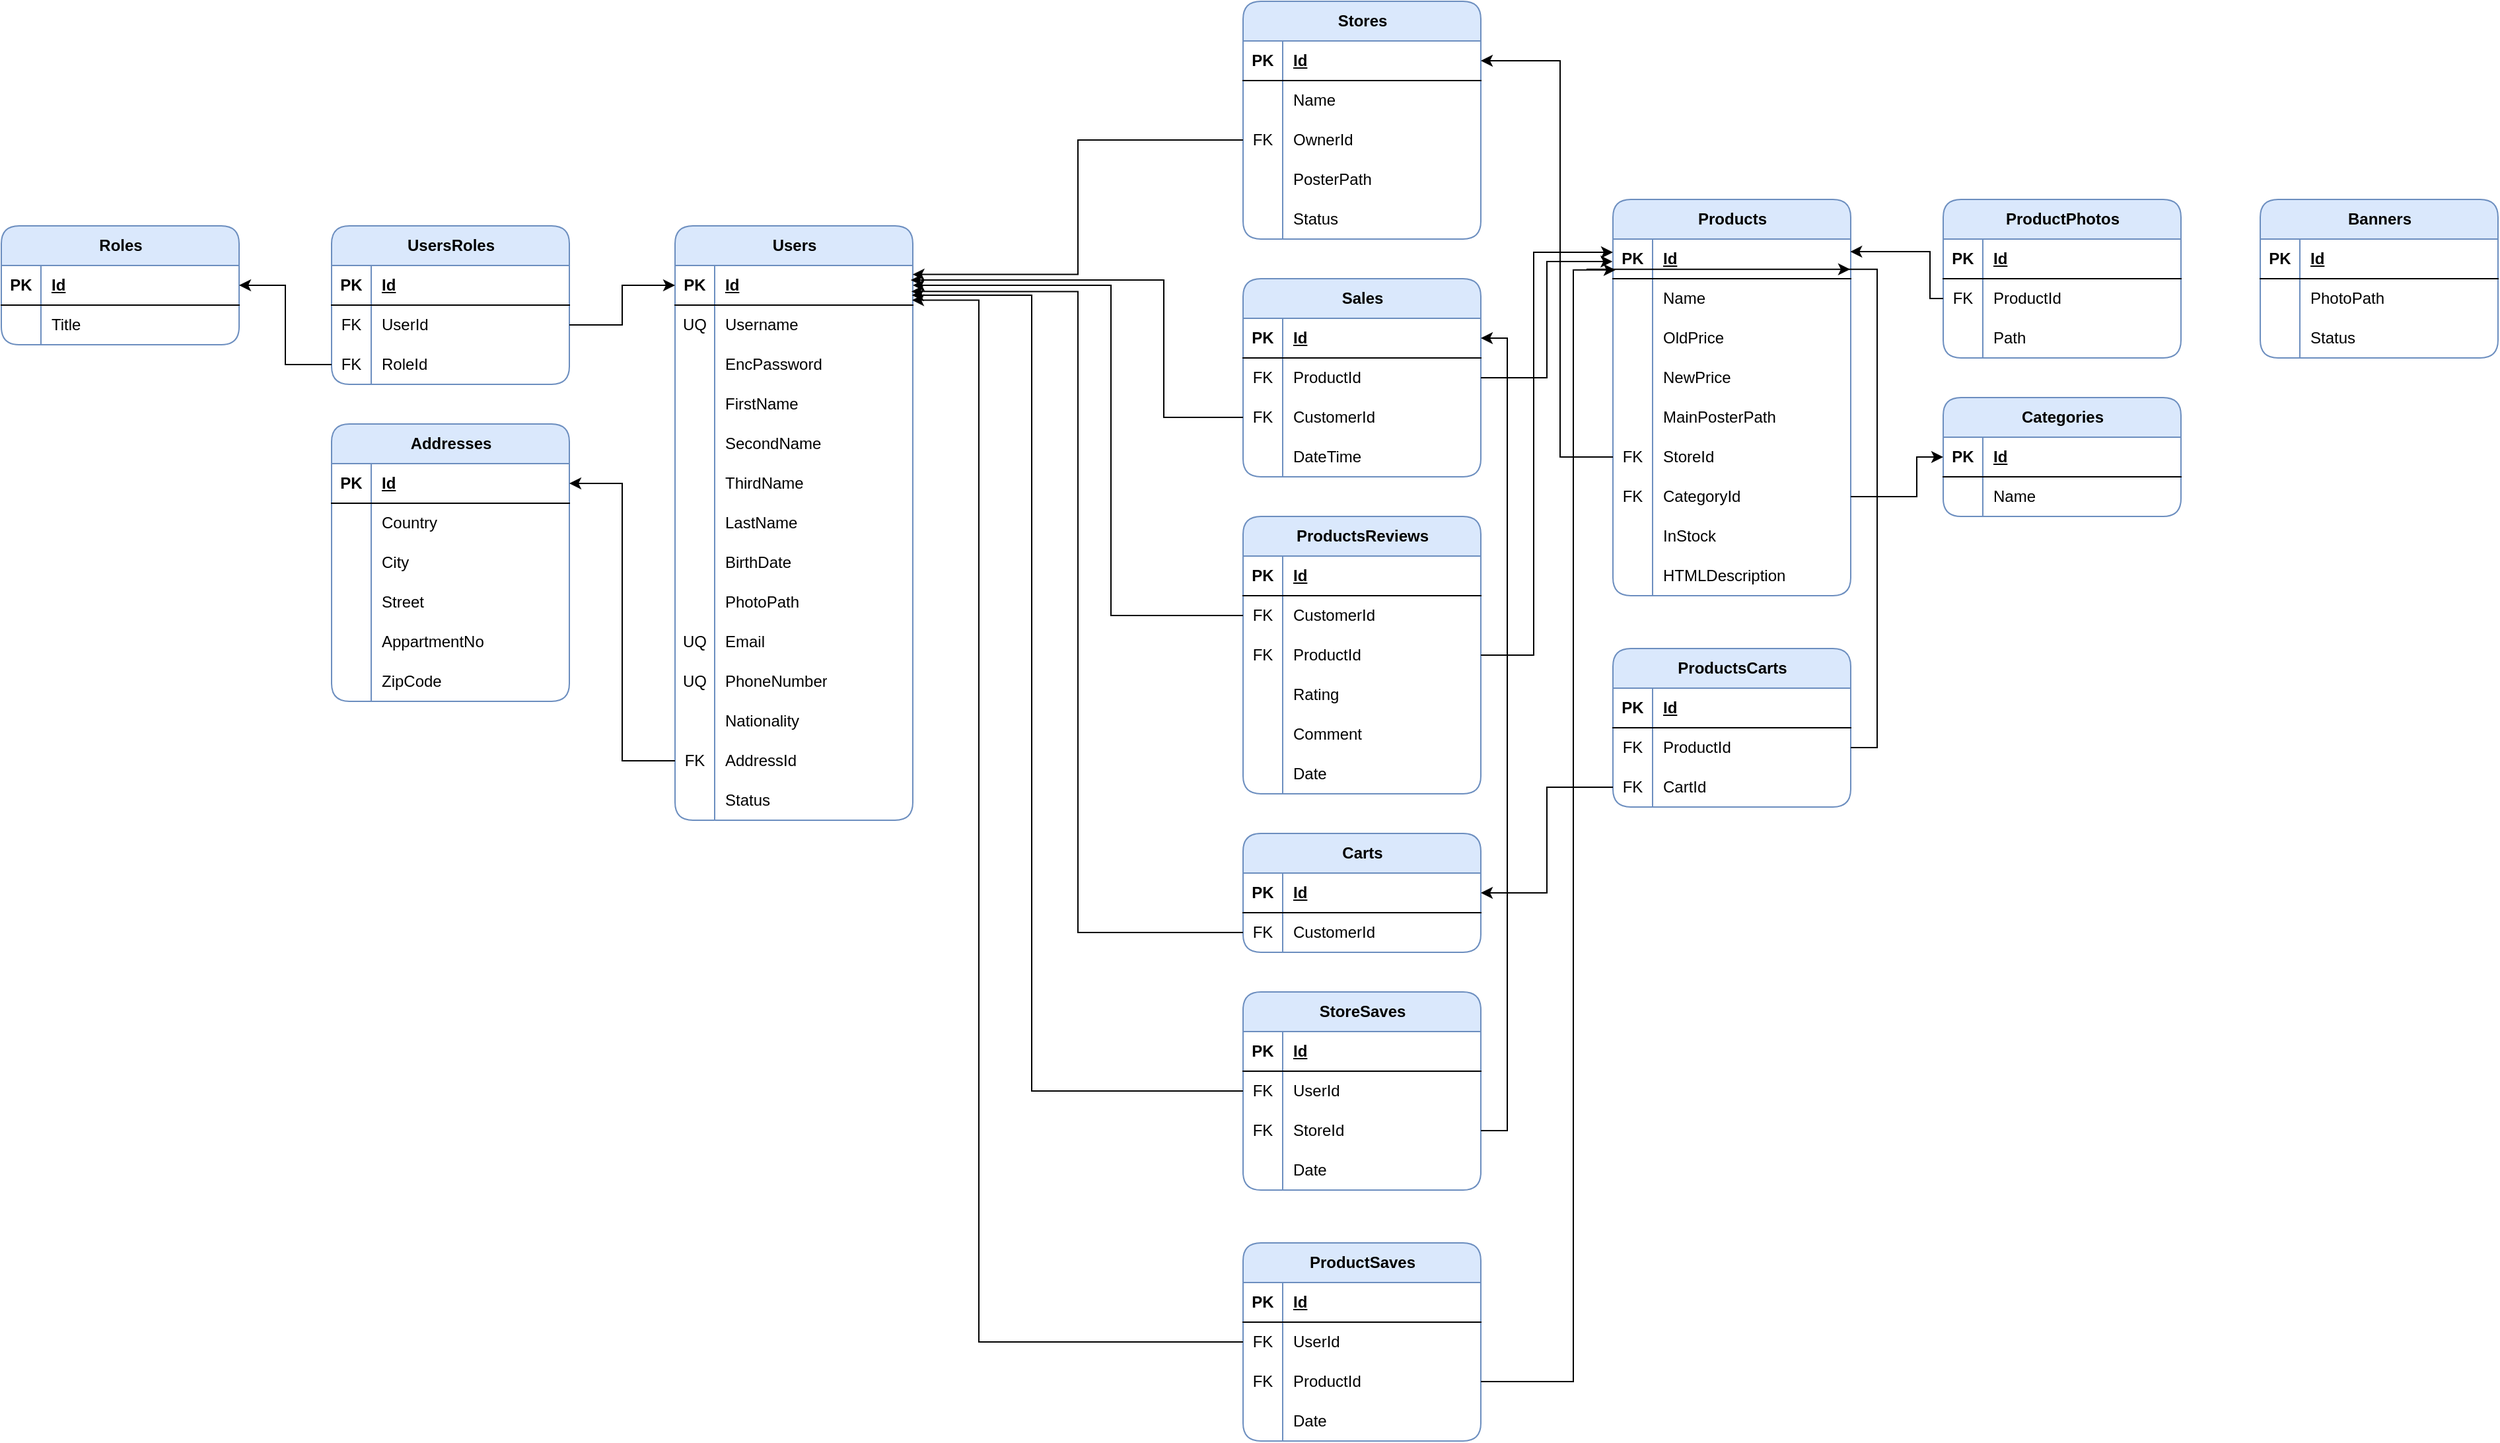 <mxfile version="22.0.2" type="device">
  <diagram name="Page-1" id="3WQYJTIuZauXybV7pUu4">
    <mxGraphModel dx="-1922" dy="1496" grid="1" gridSize="10" guides="1" tooltips="1" connect="1" arrows="1" fold="1" page="1" pageScale="1" pageWidth="850" pageHeight="1100" math="0" shadow="0">
      <root>
        <mxCell id="0" />
        <mxCell id="1" parent="0" />
        <mxCell id="CDMfxLC6Kc1FYKKmBpdF-1" value="Stores" style="shape=table;startSize=30;container=1;collapsible=1;childLayout=tableLayout;fixedRows=1;rowLines=0;fontStyle=1;align=center;resizeLast=1;html=1;fillColor=#dae8fc;strokeColor=#6c8ebf;rounded=1;swimlaneLine=1;shadow=0;" parent="1" vertex="1">
          <mxGeometry x="3650" y="-950" width="180" height="180" as="geometry" />
        </mxCell>
        <mxCell id="CDMfxLC6Kc1FYKKmBpdF-2" value="" style="shape=tableRow;horizontal=0;startSize=0;swimlaneHead=0;swimlaneBody=0;fillColor=none;collapsible=0;dropTarget=0;points=[[0,0.5],[1,0.5]];portConstraint=eastwest;top=0;left=0;right=0;bottom=1;" parent="CDMfxLC6Kc1FYKKmBpdF-1" vertex="1">
          <mxGeometry y="30" width="180" height="30" as="geometry" />
        </mxCell>
        <mxCell id="CDMfxLC6Kc1FYKKmBpdF-3" value="PK" style="shape=partialRectangle;connectable=0;fillColor=none;top=0;left=0;bottom=0;right=0;fontStyle=1;overflow=hidden;whiteSpace=wrap;html=1;" parent="CDMfxLC6Kc1FYKKmBpdF-2" vertex="1">
          <mxGeometry width="30" height="30" as="geometry">
            <mxRectangle width="30" height="30" as="alternateBounds" />
          </mxGeometry>
        </mxCell>
        <mxCell id="CDMfxLC6Kc1FYKKmBpdF-4" value="Id" style="shape=partialRectangle;connectable=0;fillColor=none;top=0;left=0;bottom=0;right=0;align=left;spacingLeft=6;fontStyle=5;overflow=hidden;whiteSpace=wrap;html=1;" parent="CDMfxLC6Kc1FYKKmBpdF-2" vertex="1">
          <mxGeometry x="30" width="150" height="30" as="geometry">
            <mxRectangle width="150" height="30" as="alternateBounds" />
          </mxGeometry>
        </mxCell>
        <mxCell id="CDMfxLC6Kc1FYKKmBpdF-5" value="" style="shape=tableRow;horizontal=0;startSize=0;swimlaneHead=0;swimlaneBody=0;fillColor=none;collapsible=0;dropTarget=0;points=[[0,0.5],[1,0.5]];portConstraint=eastwest;top=0;left=0;right=0;bottom=0;" parent="CDMfxLC6Kc1FYKKmBpdF-1" vertex="1">
          <mxGeometry y="60" width="180" height="30" as="geometry" />
        </mxCell>
        <mxCell id="CDMfxLC6Kc1FYKKmBpdF-6" value="" style="shape=partialRectangle;connectable=0;fillColor=none;top=0;left=0;bottom=0;right=0;editable=1;overflow=hidden;whiteSpace=wrap;html=1;" parent="CDMfxLC6Kc1FYKKmBpdF-5" vertex="1">
          <mxGeometry width="30" height="30" as="geometry">
            <mxRectangle width="30" height="30" as="alternateBounds" />
          </mxGeometry>
        </mxCell>
        <mxCell id="CDMfxLC6Kc1FYKKmBpdF-7" value="Name" style="shape=partialRectangle;connectable=0;fillColor=none;top=0;left=0;bottom=0;right=0;align=left;spacingLeft=6;overflow=hidden;whiteSpace=wrap;html=1;" parent="CDMfxLC6Kc1FYKKmBpdF-5" vertex="1">
          <mxGeometry x="30" width="150" height="30" as="geometry">
            <mxRectangle width="150" height="30" as="alternateBounds" />
          </mxGeometry>
        </mxCell>
        <mxCell id="CDMfxLC6Kc1FYKKmBpdF-8" value="" style="shape=tableRow;horizontal=0;startSize=0;swimlaneHead=0;swimlaneBody=0;fillColor=none;collapsible=0;dropTarget=0;points=[[0,0.5],[1,0.5]];portConstraint=eastwest;top=0;left=0;right=0;bottom=0;" parent="CDMfxLC6Kc1FYKKmBpdF-1" vertex="1">
          <mxGeometry y="90" width="180" height="30" as="geometry" />
        </mxCell>
        <mxCell id="CDMfxLC6Kc1FYKKmBpdF-9" value="FK" style="shape=partialRectangle;connectable=0;fillColor=none;top=0;left=0;bottom=0;right=0;editable=1;overflow=hidden;whiteSpace=wrap;html=1;" parent="CDMfxLC6Kc1FYKKmBpdF-8" vertex="1">
          <mxGeometry width="30" height="30" as="geometry">
            <mxRectangle width="30" height="30" as="alternateBounds" />
          </mxGeometry>
        </mxCell>
        <mxCell id="CDMfxLC6Kc1FYKKmBpdF-10" value="OwnerId" style="shape=partialRectangle;connectable=0;fillColor=none;top=0;left=0;bottom=0;right=0;align=left;spacingLeft=6;overflow=hidden;whiteSpace=wrap;html=1;" parent="CDMfxLC6Kc1FYKKmBpdF-8" vertex="1">
          <mxGeometry x="30" width="150" height="30" as="geometry">
            <mxRectangle width="150" height="30" as="alternateBounds" />
          </mxGeometry>
        </mxCell>
        <mxCell id="CDMfxLC6Kc1FYKKmBpdF-11" value="" style="shape=tableRow;horizontal=0;startSize=0;swimlaneHead=0;swimlaneBody=0;fillColor=none;collapsible=0;dropTarget=0;points=[[0,0.5],[1,0.5]];portConstraint=eastwest;top=0;left=0;right=0;bottom=0;" parent="CDMfxLC6Kc1FYKKmBpdF-1" vertex="1">
          <mxGeometry y="120" width="180" height="30" as="geometry" />
        </mxCell>
        <mxCell id="CDMfxLC6Kc1FYKKmBpdF-12" value="" style="shape=partialRectangle;connectable=0;fillColor=none;top=0;left=0;bottom=0;right=0;editable=1;overflow=hidden;whiteSpace=wrap;html=1;" parent="CDMfxLC6Kc1FYKKmBpdF-11" vertex="1">
          <mxGeometry width="30" height="30" as="geometry">
            <mxRectangle width="30" height="30" as="alternateBounds" />
          </mxGeometry>
        </mxCell>
        <mxCell id="CDMfxLC6Kc1FYKKmBpdF-13" value="PosterPath" style="shape=partialRectangle;connectable=0;fillColor=none;top=0;left=0;bottom=0;right=0;align=left;spacingLeft=6;overflow=hidden;whiteSpace=wrap;html=1;" parent="CDMfxLC6Kc1FYKKmBpdF-11" vertex="1">
          <mxGeometry x="30" width="150" height="30" as="geometry">
            <mxRectangle width="150" height="30" as="alternateBounds" />
          </mxGeometry>
        </mxCell>
        <mxCell id="CDMfxLC6Kc1FYKKmBpdF-14" value="" style="shape=tableRow;horizontal=0;startSize=0;swimlaneHead=0;swimlaneBody=0;fillColor=none;collapsible=0;dropTarget=0;points=[[0,0.5],[1,0.5]];portConstraint=eastwest;top=0;left=0;right=0;bottom=0;" parent="CDMfxLC6Kc1FYKKmBpdF-1" vertex="1">
          <mxGeometry y="150" width="180" height="30" as="geometry" />
        </mxCell>
        <mxCell id="CDMfxLC6Kc1FYKKmBpdF-15" value="" style="shape=partialRectangle;connectable=0;fillColor=none;top=0;left=0;bottom=0;right=0;editable=1;overflow=hidden;whiteSpace=wrap;html=1;" parent="CDMfxLC6Kc1FYKKmBpdF-14" vertex="1">
          <mxGeometry width="30" height="30" as="geometry">
            <mxRectangle width="30" height="30" as="alternateBounds" />
          </mxGeometry>
        </mxCell>
        <mxCell id="CDMfxLC6Kc1FYKKmBpdF-16" value="Status" style="shape=partialRectangle;connectable=0;fillColor=none;top=0;left=0;bottom=0;right=0;align=left;spacingLeft=6;overflow=hidden;whiteSpace=wrap;html=1;" parent="CDMfxLC6Kc1FYKKmBpdF-14" vertex="1">
          <mxGeometry x="30" width="150" height="30" as="geometry">
            <mxRectangle width="150" height="30" as="alternateBounds" />
          </mxGeometry>
        </mxCell>
        <mxCell id="CDMfxLC6Kc1FYKKmBpdF-30" value="Products" style="shape=table;startSize=30;container=1;collapsible=1;childLayout=tableLayout;fixedRows=1;rowLines=0;fontStyle=1;align=center;resizeLast=1;html=1;fillColor=#dae8fc;strokeColor=#6c8ebf;rounded=1;swimlaneLine=1;shadow=0;" parent="1" vertex="1">
          <mxGeometry x="3930" y="-800" width="180" height="300" as="geometry" />
        </mxCell>
        <mxCell id="CDMfxLC6Kc1FYKKmBpdF-31" value="" style="shape=tableRow;horizontal=0;startSize=0;swimlaneHead=0;swimlaneBody=0;fillColor=none;collapsible=0;dropTarget=0;points=[[0,0.5],[1,0.5]];portConstraint=eastwest;top=0;left=0;right=0;bottom=1;" parent="CDMfxLC6Kc1FYKKmBpdF-30" vertex="1">
          <mxGeometry y="30" width="180" height="30" as="geometry" />
        </mxCell>
        <mxCell id="CDMfxLC6Kc1FYKKmBpdF-32" value="PK" style="shape=partialRectangle;connectable=0;fillColor=none;top=0;left=0;bottom=0;right=0;fontStyle=1;overflow=hidden;whiteSpace=wrap;html=1;" parent="CDMfxLC6Kc1FYKKmBpdF-31" vertex="1">
          <mxGeometry width="30" height="30" as="geometry">
            <mxRectangle width="30" height="30" as="alternateBounds" />
          </mxGeometry>
        </mxCell>
        <mxCell id="CDMfxLC6Kc1FYKKmBpdF-33" value="Id" style="shape=partialRectangle;connectable=0;fillColor=none;top=0;left=0;bottom=0;right=0;align=left;spacingLeft=6;fontStyle=5;overflow=hidden;whiteSpace=wrap;html=1;" parent="CDMfxLC6Kc1FYKKmBpdF-31" vertex="1">
          <mxGeometry x="30" width="150" height="30" as="geometry">
            <mxRectangle width="150" height="30" as="alternateBounds" />
          </mxGeometry>
        </mxCell>
        <mxCell id="CDMfxLC6Kc1FYKKmBpdF-34" value="" style="shape=tableRow;horizontal=0;startSize=0;swimlaneHead=0;swimlaneBody=0;fillColor=none;collapsible=0;dropTarget=0;points=[[0,0.5],[1,0.5]];portConstraint=eastwest;top=0;left=0;right=0;bottom=0;" parent="CDMfxLC6Kc1FYKKmBpdF-30" vertex="1">
          <mxGeometry y="60" width="180" height="30" as="geometry" />
        </mxCell>
        <mxCell id="CDMfxLC6Kc1FYKKmBpdF-35" value="" style="shape=partialRectangle;connectable=0;fillColor=none;top=0;left=0;bottom=0;right=0;editable=1;overflow=hidden;whiteSpace=wrap;html=1;" parent="CDMfxLC6Kc1FYKKmBpdF-34" vertex="1">
          <mxGeometry width="30" height="30" as="geometry">
            <mxRectangle width="30" height="30" as="alternateBounds" />
          </mxGeometry>
        </mxCell>
        <mxCell id="CDMfxLC6Kc1FYKKmBpdF-36" value="Name" style="shape=partialRectangle;connectable=0;fillColor=none;top=0;left=0;bottom=0;right=0;align=left;spacingLeft=6;overflow=hidden;whiteSpace=wrap;html=1;" parent="CDMfxLC6Kc1FYKKmBpdF-34" vertex="1">
          <mxGeometry x="30" width="150" height="30" as="geometry">
            <mxRectangle width="150" height="30" as="alternateBounds" />
          </mxGeometry>
        </mxCell>
        <mxCell id="CDMfxLC6Kc1FYKKmBpdF-37" value="" style="shape=tableRow;horizontal=0;startSize=0;swimlaneHead=0;swimlaneBody=0;fillColor=none;collapsible=0;dropTarget=0;points=[[0,0.5],[1,0.5]];portConstraint=eastwest;top=0;left=0;right=0;bottom=0;" parent="CDMfxLC6Kc1FYKKmBpdF-30" vertex="1">
          <mxGeometry y="90" width="180" height="30" as="geometry" />
        </mxCell>
        <mxCell id="CDMfxLC6Kc1FYKKmBpdF-38" value="" style="shape=partialRectangle;connectable=0;fillColor=none;top=0;left=0;bottom=0;right=0;editable=1;overflow=hidden;whiteSpace=wrap;html=1;" parent="CDMfxLC6Kc1FYKKmBpdF-37" vertex="1">
          <mxGeometry width="30" height="30" as="geometry">
            <mxRectangle width="30" height="30" as="alternateBounds" />
          </mxGeometry>
        </mxCell>
        <mxCell id="CDMfxLC6Kc1FYKKmBpdF-39" value="OldPrice" style="shape=partialRectangle;connectable=0;fillColor=none;top=0;left=0;bottom=0;right=0;align=left;spacingLeft=6;overflow=hidden;whiteSpace=wrap;html=1;" parent="CDMfxLC6Kc1FYKKmBpdF-37" vertex="1">
          <mxGeometry x="30" width="150" height="30" as="geometry">
            <mxRectangle width="150" height="30" as="alternateBounds" />
          </mxGeometry>
        </mxCell>
        <mxCell id="CDMfxLC6Kc1FYKKmBpdF-40" value="" style="shape=tableRow;horizontal=0;startSize=0;swimlaneHead=0;swimlaneBody=0;fillColor=none;collapsible=0;dropTarget=0;points=[[0,0.5],[1,0.5]];portConstraint=eastwest;top=0;left=0;right=0;bottom=0;" parent="CDMfxLC6Kc1FYKKmBpdF-30" vertex="1">
          <mxGeometry y="120" width="180" height="30" as="geometry" />
        </mxCell>
        <mxCell id="CDMfxLC6Kc1FYKKmBpdF-41" value="" style="shape=partialRectangle;connectable=0;fillColor=none;top=0;left=0;bottom=0;right=0;editable=1;overflow=hidden;whiteSpace=wrap;html=1;" parent="CDMfxLC6Kc1FYKKmBpdF-40" vertex="1">
          <mxGeometry width="30" height="30" as="geometry">
            <mxRectangle width="30" height="30" as="alternateBounds" />
          </mxGeometry>
        </mxCell>
        <mxCell id="CDMfxLC6Kc1FYKKmBpdF-42" value="NewPrice" style="shape=partialRectangle;connectable=0;fillColor=none;top=0;left=0;bottom=0;right=0;align=left;spacingLeft=6;overflow=hidden;whiteSpace=wrap;html=1;" parent="CDMfxLC6Kc1FYKKmBpdF-40" vertex="1">
          <mxGeometry x="30" width="150" height="30" as="geometry">
            <mxRectangle width="150" height="30" as="alternateBounds" />
          </mxGeometry>
        </mxCell>
        <mxCell id="CDMfxLC6Kc1FYKKmBpdF-43" value="" style="shape=tableRow;horizontal=0;startSize=0;swimlaneHead=0;swimlaneBody=0;fillColor=none;collapsible=0;dropTarget=0;points=[[0,0.5],[1,0.5]];portConstraint=eastwest;top=0;left=0;right=0;bottom=0;" parent="CDMfxLC6Kc1FYKKmBpdF-30" vertex="1">
          <mxGeometry y="150" width="180" height="30" as="geometry" />
        </mxCell>
        <mxCell id="CDMfxLC6Kc1FYKKmBpdF-44" value="" style="shape=partialRectangle;connectable=0;fillColor=none;top=0;left=0;bottom=0;right=0;editable=1;overflow=hidden;whiteSpace=wrap;html=1;" parent="CDMfxLC6Kc1FYKKmBpdF-43" vertex="1">
          <mxGeometry width="30" height="30" as="geometry">
            <mxRectangle width="30" height="30" as="alternateBounds" />
          </mxGeometry>
        </mxCell>
        <mxCell id="CDMfxLC6Kc1FYKKmBpdF-45" value="MainPosterPath" style="shape=partialRectangle;connectable=0;fillColor=none;top=0;left=0;bottom=0;right=0;align=left;spacingLeft=6;overflow=hidden;whiteSpace=wrap;html=1;" parent="CDMfxLC6Kc1FYKKmBpdF-43" vertex="1">
          <mxGeometry x="30" width="150" height="30" as="geometry">
            <mxRectangle width="150" height="30" as="alternateBounds" />
          </mxGeometry>
        </mxCell>
        <mxCell id="WzJQMwLUsucO6YOSWv9Q-1" value="" style="shape=tableRow;horizontal=0;startSize=0;swimlaneHead=0;swimlaneBody=0;fillColor=none;collapsible=0;dropTarget=0;points=[[0,0.5],[1,0.5]];portConstraint=eastwest;top=0;left=0;right=0;bottom=0;" parent="CDMfxLC6Kc1FYKKmBpdF-30" vertex="1">
          <mxGeometry y="180" width="180" height="30" as="geometry" />
        </mxCell>
        <mxCell id="WzJQMwLUsucO6YOSWv9Q-2" value="FK" style="shape=partialRectangle;connectable=0;fillColor=none;top=0;left=0;bottom=0;right=0;editable=1;overflow=hidden;whiteSpace=wrap;html=1;" parent="WzJQMwLUsucO6YOSWv9Q-1" vertex="1">
          <mxGeometry width="30" height="30" as="geometry">
            <mxRectangle width="30" height="30" as="alternateBounds" />
          </mxGeometry>
        </mxCell>
        <mxCell id="WzJQMwLUsucO6YOSWv9Q-3" value="StoreId" style="shape=partialRectangle;connectable=0;fillColor=none;top=0;left=0;bottom=0;right=0;align=left;spacingLeft=6;overflow=hidden;whiteSpace=wrap;html=1;" parent="WzJQMwLUsucO6YOSWv9Q-1" vertex="1">
          <mxGeometry x="30" width="150" height="30" as="geometry">
            <mxRectangle width="150" height="30" as="alternateBounds" />
          </mxGeometry>
        </mxCell>
        <mxCell id="n1Hr6qY53XbZJIWAVPny-1" value="" style="shape=tableRow;horizontal=0;startSize=0;swimlaneHead=0;swimlaneBody=0;fillColor=none;collapsible=0;dropTarget=0;points=[[0,0.5],[1,0.5]];portConstraint=eastwest;top=0;left=0;right=0;bottom=0;" parent="CDMfxLC6Kc1FYKKmBpdF-30" vertex="1">
          <mxGeometry y="210" width="180" height="30" as="geometry" />
        </mxCell>
        <mxCell id="n1Hr6qY53XbZJIWAVPny-2" value="FK" style="shape=partialRectangle;connectable=0;fillColor=none;top=0;left=0;bottom=0;right=0;editable=1;overflow=hidden;whiteSpace=wrap;html=1;" parent="n1Hr6qY53XbZJIWAVPny-1" vertex="1">
          <mxGeometry width="30" height="30" as="geometry">
            <mxRectangle width="30" height="30" as="alternateBounds" />
          </mxGeometry>
        </mxCell>
        <mxCell id="n1Hr6qY53XbZJIWAVPny-3" value="CategoryId" style="shape=partialRectangle;connectable=0;fillColor=none;top=0;left=0;bottom=0;right=0;align=left;spacingLeft=6;overflow=hidden;whiteSpace=wrap;html=1;" parent="n1Hr6qY53XbZJIWAVPny-1" vertex="1">
          <mxGeometry x="30" width="150" height="30" as="geometry">
            <mxRectangle width="150" height="30" as="alternateBounds" />
          </mxGeometry>
        </mxCell>
        <mxCell id="n1Hr6qY53XbZJIWAVPny-4" value="" style="shape=tableRow;horizontal=0;startSize=0;swimlaneHead=0;swimlaneBody=0;fillColor=none;collapsible=0;dropTarget=0;points=[[0,0.5],[1,0.5]];portConstraint=eastwest;top=0;left=0;right=0;bottom=0;" parent="CDMfxLC6Kc1FYKKmBpdF-30" vertex="1">
          <mxGeometry y="240" width="180" height="30" as="geometry" />
        </mxCell>
        <mxCell id="n1Hr6qY53XbZJIWAVPny-5" value="" style="shape=partialRectangle;connectable=0;fillColor=none;top=0;left=0;bottom=0;right=0;editable=1;overflow=hidden;whiteSpace=wrap;html=1;" parent="n1Hr6qY53XbZJIWAVPny-4" vertex="1">
          <mxGeometry width="30" height="30" as="geometry">
            <mxRectangle width="30" height="30" as="alternateBounds" />
          </mxGeometry>
        </mxCell>
        <mxCell id="n1Hr6qY53XbZJIWAVPny-6" value="InStock" style="shape=partialRectangle;connectable=0;fillColor=none;top=0;left=0;bottom=0;right=0;align=left;spacingLeft=6;overflow=hidden;whiteSpace=wrap;html=1;" parent="n1Hr6qY53XbZJIWAVPny-4" vertex="1">
          <mxGeometry x="30" width="150" height="30" as="geometry">
            <mxRectangle width="150" height="30" as="alternateBounds" />
          </mxGeometry>
        </mxCell>
        <mxCell id="9xNqdDqSjwiW76E896Mn-28" value="" style="shape=tableRow;horizontal=0;startSize=0;swimlaneHead=0;swimlaneBody=0;fillColor=none;collapsible=0;dropTarget=0;points=[[0,0.5],[1,0.5]];portConstraint=eastwest;top=0;left=0;right=0;bottom=0;" parent="CDMfxLC6Kc1FYKKmBpdF-30" vertex="1">
          <mxGeometry y="270" width="180" height="30" as="geometry" />
        </mxCell>
        <mxCell id="9xNqdDqSjwiW76E896Mn-29" value="" style="shape=partialRectangle;connectable=0;fillColor=none;top=0;left=0;bottom=0;right=0;editable=1;overflow=hidden;whiteSpace=wrap;html=1;" parent="9xNqdDqSjwiW76E896Mn-28" vertex="1">
          <mxGeometry width="30" height="30" as="geometry">
            <mxRectangle width="30" height="30" as="alternateBounds" />
          </mxGeometry>
        </mxCell>
        <mxCell id="9xNqdDqSjwiW76E896Mn-30" value="HTMLDescription" style="shape=partialRectangle;connectable=0;fillColor=none;top=0;left=0;bottom=0;right=0;align=left;spacingLeft=6;overflow=hidden;whiteSpace=wrap;html=1;" parent="9xNqdDqSjwiW76E896Mn-28" vertex="1">
          <mxGeometry x="30" width="150" height="30" as="geometry">
            <mxRectangle width="150" height="30" as="alternateBounds" />
          </mxGeometry>
        </mxCell>
        <mxCell id="CDMfxLC6Kc1FYKKmBpdF-46" value="Sales" style="shape=table;startSize=30;container=1;collapsible=1;childLayout=tableLayout;fixedRows=1;rowLines=0;fontStyle=1;align=center;resizeLast=1;html=1;fillColor=#dae8fc;strokeColor=#6c8ebf;rounded=1;swimlaneLine=1;shadow=0;" parent="1" vertex="1">
          <mxGeometry x="3650" y="-740" width="180" height="150" as="geometry" />
        </mxCell>
        <mxCell id="CDMfxLC6Kc1FYKKmBpdF-47" value="" style="shape=tableRow;horizontal=0;startSize=0;swimlaneHead=0;swimlaneBody=0;fillColor=none;collapsible=0;dropTarget=0;points=[[0,0.5],[1,0.5]];portConstraint=eastwest;top=0;left=0;right=0;bottom=1;" parent="CDMfxLC6Kc1FYKKmBpdF-46" vertex="1">
          <mxGeometry y="30" width="180" height="30" as="geometry" />
        </mxCell>
        <mxCell id="CDMfxLC6Kc1FYKKmBpdF-48" value="PK" style="shape=partialRectangle;connectable=0;fillColor=none;top=0;left=0;bottom=0;right=0;fontStyle=1;overflow=hidden;whiteSpace=wrap;html=1;" parent="CDMfxLC6Kc1FYKKmBpdF-47" vertex="1">
          <mxGeometry width="30" height="30" as="geometry">
            <mxRectangle width="30" height="30" as="alternateBounds" />
          </mxGeometry>
        </mxCell>
        <mxCell id="CDMfxLC6Kc1FYKKmBpdF-49" value="Id" style="shape=partialRectangle;connectable=0;fillColor=none;top=0;left=0;bottom=0;right=0;align=left;spacingLeft=6;fontStyle=5;overflow=hidden;whiteSpace=wrap;html=1;" parent="CDMfxLC6Kc1FYKKmBpdF-47" vertex="1">
          <mxGeometry x="30" width="150" height="30" as="geometry">
            <mxRectangle width="150" height="30" as="alternateBounds" />
          </mxGeometry>
        </mxCell>
        <mxCell id="CDMfxLC6Kc1FYKKmBpdF-50" value="" style="shape=tableRow;horizontal=0;startSize=0;swimlaneHead=0;swimlaneBody=0;fillColor=none;collapsible=0;dropTarget=0;points=[[0,0.5],[1,0.5]];portConstraint=eastwest;top=0;left=0;right=0;bottom=0;" parent="CDMfxLC6Kc1FYKKmBpdF-46" vertex="1">
          <mxGeometry y="60" width="180" height="30" as="geometry" />
        </mxCell>
        <mxCell id="CDMfxLC6Kc1FYKKmBpdF-51" value="FK" style="shape=partialRectangle;connectable=0;fillColor=none;top=0;left=0;bottom=0;right=0;editable=1;overflow=hidden;whiteSpace=wrap;html=1;" parent="CDMfxLC6Kc1FYKKmBpdF-50" vertex="1">
          <mxGeometry width="30" height="30" as="geometry">
            <mxRectangle width="30" height="30" as="alternateBounds" />
          </mxGeometry>
        </mxCell>
        <mxCell id="CDMfxLC6Kc1FYKKmBpdF-52" value="ProductId" style="shape=partialRectangle;connectable=0;fillColor=none;top=0;left=0;bottom=0;right=0;align=left;spacingLeft=6;overflow=hidden;whiteSpace=wrap;html=1;" parent="CDMfxLC6Kc1FYKKmBpdF-50" vertex="1">
          <mxGeometry x="30" width="150" height="30" as="geometry">
            <mxRectangle width="150" height="30" as="alternateBounds" />
          </mxGeometry>
        </mxCell>
        <mxCell id="CDMfxLC6Kc1FYKKmBpdF-53" value="" style="shape=tableRow;horizontal=0;startSize=0;swimlaneHead=0;swimlaneBody=0;fillColor=none;collapsible=0;dropTarget=0;points=[[0,0.5],[1,0.5]];portConstraint=eastwest;top=0;left=0;right=0;bottom=0;" parent="CDMfxLC6Kc1FYKKmBpdF-46" vertex="1">
          <mxGeometry y="90" width="180" height="30" as="geometry" />
        </mxCell>
        <mxCell id="CDMfxLC6Kc1FYKKmBpdF-54" value="FK" style="shape=partialRectangle;connectable=0;fillColor=none;top=0;left=0;bottom=0;right=0;editable=1;overflow=hidden;whiteSpace=wrap;html=1;" parent="CDMfxLC6Kc1FYKKmBpdF-53" vertex="1">
          <mxGeometry width="30" height="30" as="geometry">
            <mxRectangle width="30" height="30" as="alternateBounds" />
          </mxGeometry>
        </mxCell>
        <mxCell id="CDMfxLC6Kc1FYKKmBpdF-55" value="CustomerId" style="shape=partialRectangle;connectable=0;fillColor=none;top=0;left=0;bottom=0;right=0;align=left;spacingLeft=6;overflow=hidden;whiteSpace=wrap;html=1;" parent="CDMfxLC6Kc1FYKKmBpdF-53" vertex="1">
          <mxGeometry x="30" width="150" height="30" as="geometry">
            <mxRectangle width="150" height="30" as="alternateBounds" />
          </mxGeometry>
        </mxCell>
        <mxCell id="CDMfxLC6Kc1FYKKmBpdF-56" value="" style="shape=tableRow;horizontal=0;startSize=0;swimlaneHead=0;swimlaneBody=0;fillColor=none;collapsible=0;dropTarget=0;points=[[0,0.5],[1,0.5]];portConstraint=eastwest;top=0;left=0;right=0;bottom=0;" parent="CDMfxLC6Kc1FYKKmBpdF-46" vertex="1">
          <mxGeometry y="120" width="180" height="30" as="geometry" />
        </mxCell>
        <mxCell id="CDMfxLC6Kc1FYKKmBpdF-57" value="" style="shape=partialRectangle;connectable=0;fillColor=none;top=0;left=0;bottom=0;right=0;editable=1;overflow=hidden;whiteSpace=wrap;html=1;" parent="CDMfxLC6Kc1FYKKmBpdF-56" vertex="1">
          <mxGeometry width="30" height="30" as="geometry">
            <mxRectangle width="30" height="30" as="alternateBounds" />
          </mxGeometry>
        </mxCell>
        <mxCell id="CDMfxLC6Kc1FYKKmBpdF-58" value="DateTime" style="shape=partialRectangle;connectable=0;fillColor=none;top=0;left=0;bottom=0;right=0;align=left;spacingLeft=6;overflow=hidden;whiteSpace=wrap;html=1;" parent="CDMfxLC6Kc1FYKKmBpdF-56" vertex="1">
          <mxGeometry x="30" width="150" height="30" as="geometry">
            <mxRectangle width="150" height="30" as="alternateBounds" />
          </mxGeometry>
        </mxCell>
        <mxCell id="CDMfxLC6Kc1FYKKmBpdF-59" value="ProductPhotos" style="shape=table;startSize=30;container=1;collapsible=1;childLayout=tableLayout;fixedRows=1;rowLines=0;fontStyle=1;align=center;resizeLast=1;html=1;fillColor=#dae8fc;strokeColor=#6c8ebf;rounded=1;swimlaneLine=1;shadow=0;" parent="1" vertex="1">
          <mxGeometry x="4180" y="-800" width="180" height="120" as="geometry" />
        </mxCell>
        <mxCell id="CDMfxLC6Kc1FYKKmBpdF-60" value="" style="shape=tableRow;horizontal=0;startSize=0;swimlaneHead=0;swimlaneBody=0;fillColor=none;collapsible=0;dropTarget=0;points=[[0,0.5],[1,0.5]];portConstraint=eastwest;top=0;left=0;right=0;bottom=1;" parent="CDMfxLC6Kc1FYKKmBpdF-59" vertex="1">
          <mxGeometry y="30" width="180" height="30" as="geometry" />
        </mxCell>
        <mxCell id="CDMfxLC6Kc1FYKKmBpdF-61" value="PK" style="shape=partialRectangle;connectable=0;fillColor=none;top=0;left=0;bottom=0;right=0;fontStyle=1;overflow=hidden;whiteSpace=wrap;html=1;" parent="CDMfxLC6Kc1FYKKmBpdF-60" vertex="1">
          <mxGeometry width="30" height="30" as="geometry">
            <mxRectangle width="30" height="30" as="alternateBounds" />
          </mxGeometry>
        </mxCell>
        <mxCell id="CDMfxLC6Kc1FYKKmBpdF-62" value="Id" style="shape=partialRectangle;connectable=0;fillColor=none;top=0;left=0;bottom=0;right=0;align=left;spacingLeft=6;fontStyle=5;overflow=hidden;whiteSpace=wrap;html=1;" parent="CDMfxLC6Kc1FYKKmBpdF-60" vertex="1">
          <mxGeometry x="30" width="150" height="30" as="geometry">
            <mxRectangle width="150" height="30" as="alternateBounds" />
          </mxGeometry>
        </mxCell>
        <mxCell id="CDMfxLC6Kc1FYKKmBpdF-63" value="" style="shape=tableRow;horizontal=0;startSize=0;swimlaneHead=0;swimlaneBody=0;fillColor=none;collapsible=0;dropTarget=0;points=[[0,0.5],[1,0.5]];portConstraint=eastwest;top=0;left=0;right=0;bottom=0;" parent="CDMfxLC6Kc1FYKKmBpdF-59" vertex="1">
          <mxGeometry y="60" width="180" height="30" as="geometry" />
        </mxCell>
        <mxCell id="CDMfxLC6Kc1FYKKmBpdF-64" value="FK" style="shape=partialRectangle;connectable=0;fillColor=none;top=0;left=0;bottom=0;right=0;editable=1;overflow=hidden;whiteSpace=wrap;html=1;" parent="CDMfxLC6Kc1FYKKmBpdF-63" vertex="1">
          <mxGeometry width="30" height="30" as="geometry">
            <mxRectangle width="30" height="30" as="alternateBounds" />
          </mxGeometry>
        </mxCell>
        <mxCell id="CDMfxLC6Kc1FYKKmBpdF-65" value="ProductId" style="shape=partialRectangle;connectable=0;fillColor=none;top=0;left=0;bottom=0;right=0;align=left;spacingLeft=6;overflow=hidden;whiteSpace=wrap;html=1;" parent="CDMfxLC6Kc1FYKKmBpdF-63" vertex="1">
          <mxGeometry x="30" width="150" height="30" as="geometry">
            <mxRectangle width="150" height="30" as="alternateBounds" />
          </mxGeometry>
        </mxCell>
        <mxCell id="CDMfxLC6Kc1FYKKmBpdF-66" value="" style="shape=tableRow;horizontal=0;startSize=0;swimlaneHead=0;swimlaneBody=0;fillColor=none;collapsible=0;dropTarget=0;points=[[0,0.5],[1,0.5]];portConstraint=eastwest;top=0;left=0;right=0;bottom=0;" parent="CDMfxLC6Kc1FYKKmBpdF-59" vertex="1">
          <mxGeometry y="90" width="180" height="30" as="geometry" />
        </mxCell>
        <mxCell id="CDMfxLC6Kc1FYKKmBpdF-67" value="" style="shape=partialRectangle;connectable=0;fillColor=none;top=0;left=0;bottom=0;right=0;editable=1;overflow=hidden;whiteSpace=wrap;html=1;" parent="CDMfxLC6Kc1FYKKmBpdF-66" vertex="1">
          <mxGeometry width="30" height="30" as="geometry">
            <mxRectangle width="30" height="30" as="alternateBounds" />
          </mxGeometry>
        </mxCell>
        <mxCell id="CDMfxLC6Kc1FYKKmBpdF-68" value="Path" style="shape=partialRectangle;connectable=0;fillColor=none;top=0;left=0;bottom=0;right=0;align=left;spacingLeft=6;overflow=hidden;whiteSpace=wrap;html=1;" parent="CDMfxLC6Kc1FYKKmBpdF-66" vertex="1">
          <mxGeometry x="30" width="150" height="30" as="geometry">
            <mxRectangle width="150" height="30" as="alternateBounds" />
          </mxGeometry>
        </mxCell>
        <mxCell id="CDMfxLC6Kc1FYKKmBpdF-69" value="ProductsCarts" style="shape=table;startSize=30;container=1;collapsible=1;childLayout=tableLayout;fixedRows=1;rowLines=0;fontStyle=1;align=center;resizeLast=1;html=1;fillColor=#dae8fc;strokeColor=#6c8ebf;rounded=1;swimlaneLine=1;shadow=0;" parent="1" vertex="1">
          <mxGeometry x="3930" y="-460" width="180" height="120" as="geometry">
            <mxRectangle x="4300" y="-90" width="120" height="30" as="alternateBounds" />
          </mxGeometry>
        </mxCell>
        <mxCell id="CDMfxLC6Kc1FYKKmBpdF-70" value="" style="shape=tableRow;horizontal=0;startSize=0;swimlaneHead=0;swimlaneBody=0;fillColor=none;collapsible=0;dropTarget=0;points=[[0,0.5],[1,0.5]];portConstraint=eastwest;top=0;left=0;right=0;bottom=1;" parent="CDMfxLC6Kc1FYKKmBpdF-69" vertex="1">
          <mxGeometry y="30" width="180" height="30" as="geometry" />
        </mxCell>
        <mxCell id="CDMfxLC6Kc1FYKKmBpdF-71" value="PK" style="shape=partialRectangle;connectable=0;fillColor=none;top=0;left=0;bottom=0;right=0;fontStyle=1;overflow=hidden;whiteSpace=wrap;html=1;" parent="CDMfxLC6Kc1FYKKmBpdF-70" vertex="1">
          <mxGeometry width="30" height="30" as="geometry">
            <mxRectangle width="30" height="30" as="alternateBounds" />
          </mxGeometry>
        </mxCell>
        <mxCell id="CDMfxLC6Kc1FYKKmBpdF-72" value="Id" style="shape=partialRectangle;connectable=0;fillColor=none;top=0;left=0;bottom=0;right=0;align=left;spacingLeft=6;fontStyle=5;overflow=hidden;whiteSpace=wrap;html=1;" parent="CDMfxLC6Kc1FYKKmBpdF-70" vertex="1">
          <mxGeometry x="30" width="150" height="30" as="geometry">
            <mxRectangle width="150" height="30" as="alternateBounds" />
          </mxGeometry>
        </mxCell>
        <mxCell id="CDMfxLC6Kc1FYKKmBpdF-73" value="" style="shape=tableRow;horizontal=0;startSize=0;swimlaneHead=0;swimlaneBody=0;fillColor=none;collapsible=0;dropTarget=0;points=[[0,0.5],[1,0.5]];portConstraint=eastwest;top=0;left=0;right=0;bottom=0;" parent="CDMfxLC6Kc1FYKKmBpdF-69" vertex="1">
          <mxGeometry y="60" width="180" height="30" as="geometry" />
        </mxCell>
        <mxCell id="CDMfxLC6Kc1FYKKmBpdF-74" value="FK" style="shape=partialRectangle;connectable=0;fillColor=none;top=0;left=0;bottom=0;right=0;editable=1;overflow=hidden;whiteSpace=wrap;html=1;" parent="CDMfxLC6Kc1FYKKmBpdF-73" vertex="1">
          <mxGeometry width="30" height="30" as="geometry">
            <mxRectangle width="30" height="30" as="alternateBounds" />
          </mxGeometry>
        </mxCell>
        <mxCell id="CDMfxLC6Kc1FYKKmBpdF-75" value="ProductId" style="shape=partialRectangle;connectable=0;fillColor=none;top=0;left=0;bottom=0;right=0;align=left;spacingLeft=6;overflow=hidden;whiteSpace=wrap;html=1;" parent="CDMfxLC6Kc1FYKKmBpdF-73" vertex="1">
          <mxGeometry x="30" width="150" height="30" as="geometry">
            <mxRectangle width="150" height="30" as="alternateBounds" />
          </mxGeometry>
        </mxCell>
        <mxCell id="CDMfxLC6Kc1FYKKmBpdF-76" value="" style="shape=tableRow;horizontal=0;startSize=0;swimlaneHead=0;swimlaneBody=0;fillColor=none;collapsible=0;dropTarget=0;points=[[0,0.5],[1,0.5]];portConstraint=eastwest;top=0;left=0;right=0;bottom=0;" parent="CDMfxLC6Kc1FYKKmBpdF-69" vertex="1">
          <mxGeometry y="90" width="180" height="30" as="geometry" />
        </mxCell>
        <mxCell id="CDMfxLC6Kc1FYKKmBpdF-77" value="FK" style="shape=partialRectangle;connectable=0;fillColor=none;top=0;left=0;bottom=0;right=0;editable=1;overflow=hidden;whiteSpace=wrap;html=1;" parent="CDMfxLC6Kc1FYKKmBpdF-76" vertex="1">
          <mxGeometry width="30" height="30" as="geometry">
            <mxRectangle width="30" height="30" as="alternateBounds" />
          </mxGeometry>
        </mxCell>
        <mxCell id="CDMfxLC6Kc1FYKKmBpdF-78" value="CartId" style="shape=partialRectangle;connectable=0;fillColor=none;top=0;left=0;bottom=0;right=0;align=left;spacingLeft=6;overflow=hidden;whiteSpace=wrap;html=1;" parent="CDMfxLC6Kc1FYKKmBpdF-76" vertex="1">
          <mxGeometry x="30" width="150" height="30" as="geometry">
            <mxRectangle width="150" height="30" as="alternateBounds" />
          </mxGeometry>
        </mxCell>
        <mxCell id="CDMfxLC6Kc1FYKKmBpdF-79" value="Carts" style="shape=table;startSize=30;container=1;collapsible=1;childLayout=tableLayout;fixedRows=1;rowLines=0;fontStyle=1;align=center;resizeLast=1;html=1;fillColor=#dae8fc;strokeColor=#6c8ebf;rounded=1;swimlaneLine=1;shadow=0;" parent="1" vertex="1">
          <mxGeometry x="3650" y="-320" width="180" height="90" as="geometry" />
        </mxCell>
        <mxCell id="CDMfxLC6Kc1FYKKmBpdF-80" value="" style="shape=tableRow;horizontal=0;startSize=0;swimlaneHead=0;swimlaneBody=0;fillColor=none;collapsible=0;dropTarget=0;points=[[0,0.5],[1,0.5]];portConstraint=eastwest;top=0;left=0;right=0;bottom=1;" parent="CDMfxLC6Kc1FYKKmBpdF-79" vertex="1">
          <mxGeometry y="30" width="180" height="30" as="geometry" />
        </mxCell>
        <mxCell id="CDMfxLC6Kc1FYKKmBpdF-81" value="PK" style="shape=partialRectangle;connectable=0;fillColor=none;top=0;left=0;bottom=0;right=0;fontStyle=1;overflow=hidden;whiteSpace=wrap;html=1;" parent="CDMfxLC6Kc1FYKKmBpdF-80" vertex="1">
          <mxGeometry width="30" height="30" as="geometry">
            <mxRectangle width="30" height="30" as="alternateBounds" />
          </mxGeometry>
        </mxCell>
        <mxCell id="CDMfxLC6Kc1FYKKmBpdF-82" value="Id" style="shape=partialRectangle;connectable=0;fillColor=none;top=0;left=0;bottom=0;right=0;align=left;spacingLeft=6;fontStyle=5;overflow=hidden;whiteSpace=wrap;html=1;" parent="CDMfxLC6Kc1FYKKmBpdF-80" vertex="1">
          <mxGeometry x="30" width="150" height="30" as="geometry">
            <mxRectangle width="150" height="30" as="alternateBounds" />
          </mxGeometry>
        </mxCell>
        <mxCell id="CDMfxLC6Kc1FYKKmBpdF-83" value="" style="shape=tableRow;horizontal=0;startSize=0;swimlaneHead=0;swimlaneBody=0;fillColor=none;collapsible=0;dropTarget=0;points=[[0,0.5],[1,0.5]];portConstraint=eastwest;top=0;left=0;right=0;bottom=0;" parent="CDMfxLC6Kc1FYKKmBpdF-79" vertex="1">
          <mxGeometry y="60" width="180" height="30" as="geometry" />
        </mxCell>
        <mxCell id="CDMfxLC6Kc1FYKKmBpdF-84" value="FK" style="shape=partialRectangle;connectable=0;fillColor=none;top=0;left=0;bottom=0;right=0;editable=1;overflow=hidden;whiteSpace=wrap;html=1;" parent="CDMfxLC6Kc1FYKKmBpdF-83" vertex="1">
          <mxGeometry width="30" height="30" as="geometry">
            <mxRectangle width="30" height="30" as="alternateBounds" />
          </mxGeometry>
        </mxCell>
        <mxCell id="CDMfxLC6Kc1FYKKmBpdF-85" value="CustomerId" style="shape=partialRectangle;connectable=0;fillColor=none;top=0;left=0;bottom=0;right=0;align=left;spacingLeft=6;overflow=hidden;whiteSpace=wrap;html=1;" parent="CDMfxLC6Kc1FYKKmBpdF-83" vertex="1">
          <mxGeometry x="30" width="150" height="30" as="geometry">
            <mxRectangle width="150" height="30" as="alternateBounds" />
          </mxGeometry>
        </mxCell>
        <mxCell id="CDMfxLC6Kc1FYKKmBpdF-86" value="StoreSaves" style="shape=table;startSize=30;container=1;collapsible=1;childLayout=tableLayout;fixedRows=1;rowLines=0;fontStyle=1;align=center;resizeLast=1;html=1;fillColor=#dae8fc;strokeColor=#6c8ebf;rounded=1;swimlaneLine=1;shadow=0;" parent="1" vertex="1">
          <mxGeometry x="3650" y="-200" width="180" height="150" as="geometry" />
        </mxCell>
        <mxCell id="CDMfxLC6Kc1FYKKmBpdF-87" value="" style="shape=tableRow;horizontal=0;startSize=0;swimlaneHead=0;swimlaneBody=0;fillColor=none;collapsible=0;dropTarget=0;points=[[0,0.5],[1,0.5]];portConstraint=eastwest;top=0;left=0;right=0;bottom=1;" parent="CDMfxLC6Kc1FYKKmBpdF-86" vertex="1">
          <mxGeometry y="30" width="180" height="30" as="geometry" />
        </mxCell>
        <mxCell id="CDMfxLC6Kc1FYKKmBpdF-88" value="PK" style="shape=partialRectangle;connectable=0;fillColor=none;top=0;left=0;bottom=0;right=0;fontStyle=1;overflow=hidden;whiteSpace=wrap;html=1;" parent="CDMfxLC6Kc1FYKKmBpdF-87" vertex="1">
          <mxGeometry width="30" height="30" as="geometry">
            <mxRectangle width="30" height="30" as="alternateBounds" />
          </mxGeometry>
        </mxCell>
        <mxCell id="CDMfxLC6Kc1FYKKmBpdF-89" value="Id" style="shape=partialRectangle;connectable=0;fillColor=none;top=0;left=0;bottom=0;right=0;align=left;spacingLeft=6;fontStyle=5;overflow=hidden;whiteSpace=wrap;html=1;" parent="CDMfxLC6Kc1FYKKmBpdF-87" vertex="1">
          <mxGeometry x="30" width="150" height="30" as="geometry">
            <mxRectangle width="150" height="30" as="alternateBounds" />
          </mxGeometry>
        </mxCell>
        <mxCell id="CDMfxLC6Kc1FYKKmBpdF-90" value="" style="shape=tableRow;horizontal=0;startSize=0;swimlaneHead=0;swimlaneBody=0;fillColor=none;collapsible=0;dropTarget=0;points=[[0,0.5],[1,0.5]];portConstraint=eastwest;top=0;left=0;right=0;bottom=0;" parent="CDMfxLC6Kc1FYKKmBpdF-86" vertex="1">
          <mxGeometry y="60" width="180" height="30" as="geometry" />
        </mxCell>
        <mxCell id="CDMfxLC6Kc1FYKKmBpdF-91" value="FK" style="shape=partialRectangle;connectable=0;fillColor=none;top=0;left=0;bottom=0;right=0;editable=1;overflow=hidden;whiteSpace=wrap;html=1;" parent="CDMfxLC6Kc1FYKKmBpdF-90" vertex="1">
          <mxGeometry width="30" height="30" as="geometry">
            <mxRectangle width="30" height="30" as="alternateBounds" />
          </mxGeometry>
        </mxCell>
        <mxCell id="CDMfxLC6Kc1FYKKmBpdF-92" value="UserId" style="shape=partialRectangle;connectable=0;fillColor=none;top=0;left=0;bottom=0;right=0;align=left;spacingLeft=6;overflow=hidden;whiteSpace=wrap;html=1;" parent="CDMfxLC6Kc1FYKKmBpdF-90" vertex="1">
          <mxGeometry x="30" width="150" height="30" as="geometry">
            <mxRectangle width="150" height="30" as="alternateBounds" />
          </mxGeometry>
        </mxCell>
        <mxCell id="CDMfxLC6Kc1FYKKmBpdF-93" value="" style="shape=tableRow;horizontal=0;startSize=0;swimlaneHead=0;swimlaneBody=0;fillColor=none;collapsible=0;dropTarget=0;points=[[0,0.5],[1,0.5]];portConstraint=eastwest;top=0;left=0;right=0;bottom=0;" parent="CDMfxLC6Kc1FYKKmBpdF-86" vertex="1">
          <mxGeometry y="90" width="180" height="30" as="geometry" />
        </mxCell>
        <mxCell id="CDMfxLC6Kc1FYKKmBpdF-94" value="FK" style="shape=partialRectangle;connectable=0;fillColor=none;top=0;left=0;bottom=0;right=0;editable=1;overflow=hidden;whiteSpace=wrap;html=1;" parent="CDMfxLC6Kc1FYKKmBpdF-93" vertex="1">
          <mxGeometry width="30" height="30" as="geometry">
            <mxRectangle width="30" height="30" as="alternateBounds" />
          </mxGeometry>
        </mxCell>
        <mxCell id="CDMfxLC6Kc1FYKKmBpdF-95" value="StoreId" style="shape=partialRectangle;connectable=0;fillColor=none;top=0;left=0;bottom=0;right=0;align=left;spacingLeft=6;overflow=hidden;whiteSpace=wrap;html=1;" parent="CDMfxLC6Kc1FYKKmBpdF-93" vertex="1">
          <mxGeometry x="30" width="150" height="30" as="geometry">
            <mxRectangle width="150" height="30" as="alternateBounds" />
          </mxGeometry>
        </mxCell>
        <mxCell id="CDMfxLC6Kc1FYKKmBpdF-96" value="" style="shape=tableRow;horizontal=0;startSize=0;swimlaneHead=0;swimlaneBody=0;fillColor=none;collapsible=0;dropTarget=0;points=[[0,0.5],[1,0.5]];portConstraint=eastwest;top=0;left=0;right=0;bottom=0;" parent="CDMfxLC6Kc1FYKKmBpdF-86" vertex="1">
          <mxGeometry y="120" width="180" height="30" as="geometry" />
        </mxCell>
        <mxCell id="CDMfxLC6Kc1FYKKmBpdF-97" value="" style="shape=partialRectangle;connectable=0;fillColor=none;top=0;left=0;bottom=0;right=0;editable=1;overflow=hidden;whiteSpace=wrap;html=1;" parent="CDMfxLC6Kc1FYKKmBpdF-96" vertex="1">
          <mxGeometry width="30" height="30" as="geometry">
            <mxRectangle width="30" height="30" as="alternateBounds" />
          </mxGeometry>
        </mxCell>
        <mxCell id="CDMfxLC6Kc1FYKKmBpdF-98" value="Date" style="shape=partialRectangle;connectable=0;fillColor=none;top=0;left=0;bottom=0;right=0;align=left;spacingLeft=6;overflow=hidden;whiteSpace=wrap;html=1;" parent="CDMfxLC6Kc1FYKKmBpdF-96" vertex="1">
          <mxGeometry x="30" width="150" height="30" as="geometry">
            <mxRectangle width="150" height="30" as="alternateBounds" />
          </mxGeometry>
        </mxCell>
        <mxCell id="CDMfxLC6Kc1FYKKmBpdF-99" value="ProductSaves" style="shape=table;startSize=30;container=1;collapsible=1;childLayout=tableLayout;fixedRows=1;rowLines=0;fontStyle=1;align=center;resizeLast=1;html=1;fillColor=#dae8fc;strokeColor=#6c8ebf;rounded=1;swimlaneLine=1;shadow=0;" parent="1" vertex="1">
          <mxGeometry x="3650" y="-10" width="180" height="150" as="geometry" />
        </mxCell>
        <mxCell id="CDMfxLC6Kc1FYKKmBpdF-100" value="" style="shape=tableRow;horizontal=0;startSize=0;swimlaneHead=0;swimlaneBody=0;fillColor=none;collapsible=0;dropTarget=0;points=[[0,0.5],[1,0.5]];portConstraint=eastwest;top=0;left=0;right=0;bottom=1;" parent="CDMfxLC6Kc1FYKKmBpdF-99" vertex="1">
          <mxGeometry y="30" width="180" height="30" as="geometry" />
        </mxCell>
        <mxCell id="CDMfxLC6Kc1FYKKmBpdF-101" value="PK" style="shape=partialRectangle;connectable=0;fillColor=none;top=0;left=0;bottom=0;right=0;fontStyle=1;overflow=hidden;whiteSpace=wrap;html=1;" parent="CDMfxLC6Kc1FYKKmBpdF-100" vertex="1">
          <mxGeometry width="30" height="30" as="geometry">
            <mxRectangle width="30" height="30" as="alternateBounds" />
          </mxGeometry>
        </mxCell>
        <mxCell id="CDMfxLC6Kc1FYKKmBpdF-102" value="Id" style="shape=partialRectangle;connectable=0;fillColor=none;top=0;left=0;bottom=0;right=0;align=left;spacingLeft=6;fontStyle=5;overflow=hidden;whiteSpace=wrap;html=1;" parent="CDMfxLC6Kc1FYKKmBpdF-100" vertex="1">
          <mxGeometry x="30" width="150" height="30" as="geometry">
            <mxRectangle width="150" height="30" as="alternateBounds" />
          </mxGeometry>
        </mxCell>
        <mxCell id="CDMfxLC6Kc1FYKKmBpdF-103" value="" style="shape=tableRow;horizontal=0;startSize=0;swimlaneHead=0;swimlaneBody=0;fillColor=none;collapsible=0;dropTarget=0;points=[[0,0.5],[1,0.5]];portConstraint=eastwest;top=0;left=0;right=0;bottom=0;" parent="CDMfxLC6Kc1FYKKmBpdF-99" vertex="1">
          <mxGeometry y="60" width="180" height="30" as="geometry" />
        </mxCell>
        <mxCell id="CDMfxLC6Kc1FYKKmBpdF-104" value="FK" style="shape=partialRectangle;connectable=0;fillColor=none;top=0;left=0;bottom=0;right=0;editable=1;overflow=hidden;whiteSpace=wrap;html=1;" parent="CDMfxLC6Kc1FYKKmBpdF-103" vertex="1">
          <mxGeometry width="30" height="30" as="geometry">
            <mxRectangle width="30" height="30" as="alternateBounds" />
          </mxGeometry>
        </mxCell>
        <mxCell id="CDMfxLC6Kc1FYKKmBpdF-105" value="UserId" style="shape=partialRectangle;connectable=0;fillColor=none;top=0;left=0;bottom=0;right=0;align=left;spacingLeft=6;overflow=hidden;whiteSpace=wrap;html=1;" parent="CDMfxLC6Kc1FYKKmBpdF-103" vertex="1">
          <mxGeometry x="30" width="150" height="30" as="geometry">
            <mxRectangle width="150" height="30" as="alternateBounds" />
          </mxGeometry>
        </mxCell>
        <mxCell id="CDMfxLC6Kc1FYKKmBpdF-106" value="" style="shape=tableRow;horizontal=0;startSize=0;swimlaneHead=0;swimlaneBody=0;fillColor=none;collapsible=0;dropTarget=0;points=[[0,0.5],[1,0.5]];portConstraint=eastwest;top=0;left=0;right=0;bottom=0;" parent="CDMfxLC6Kc1FYKKmBpdF-99" vertex="1">
          <mxGeometry y="90" width="180" height="30" as="geometry" />
        </mxCell>
        <mxCell id="CDMfxLC6Kc1FYKKmBpdF-107" value="FK" style="shape=partialRectangle;connectable=0;fillColor=none;top=0;left=0;bottom=0;right=0;editable=1;overflow=hidden;whiteSpace=wrap;html=1;" parent="CDMfxLC6Kc1FYKKmBpdF-106" vertex="1">
          <mxGeometry width="30" height="30" as="geometry">
            <mxRectangle width="30" height="30" as="alternateBounds" />
          </mxGeometry>
        </mxCell>
        <mxCell id="CDMfxLC6Kc1FYKKmBpdF-108" value="ProductId" style="shape=partialRectangle;connectable=0;fillColor=none;top=0;left=0;bottom=0;right=0;align=left;spacingLeft=6;overflow=hidden;whiteSpace=wrap;html=1;" parent="CDMfxLC6Kc1FYKKmBpdF-106" vertex="1">
          <mxGeometry x="30" width="150" height="30" as="geometry">
            <mxRectangle width="150" height="30" as="alternateBounds" />
          </mxGeometry>
        </mxCell>
        <mxCell id="CDMfxLC6Kc1FYKKmBpdF-109" value="" style="shape=tableRow;horizontal=0;startSize=0;swimlaneHead=0;swimlaneBody=0;fillColor=none;collapsible=0;dropTarget=0;points=[[0,0.5],[1,0.5]];portConstraint=eastwest;top=0;left=0;right=0;bottom=0;" parent="CDMfxLC6Kc1FYKKmBpdF-99" vertex="1">
          <mxGeometry y="120" width="180" height="30" as="geometry" />
        </mxCell>
        <mxCell id="CDMfxLC6Kc1FYKKmBpdF-110" value="" style="shape=partialRectangle;connectable=0;fillColor=none;top=0;left=0;bottom=0;right=0;editable=1;overflow=hidden;whiteSpace=wrap;html=1;" parent="CDMfxLC6Kc1FYKKmBpdF-109" vertex="1">
          <mxGeometry width="30" height="30" as="geometry">
            <mxRectangle width="30" height="30" as="alternateBounds" />
          </mxGeometry>
        </mxCell>
        <mxCell id="CDMfxLC6Kc1FYKKmBpdF-111" value="Date" style="shape=partialRectangle;connectable=0;fillColor=none;top=0;left=0;bottom=0;right=0;align=left;spacingLeft=6;overflow=hidden;whiteSpace=wrap;html=1;" parent="CDMfxLC6Kc1FYKKmBpdF-109" vertex="1">
          <mxGeometry x="30" width="150" height="30" as="geometry">
            <mxRectangle width="150" height="30" as="alternateBounds" />
          </mxGeometry>
        </mxCell>
        <mxCell id="CDMfxLC6Kc1FYKKmBpdF-112" value="ProductsReviews" style="shape=table;startSize=30;container=1;collapsible=1;childLayout=tableLayout;fixedRows=1;rowLines=0;fontStyle=1;align=center;resizeLast=1;html=1;fillColor=#dae8fc;strokeColor=#6c8ebf;rounded=1;swimlaneLine=1;shadow=0;" parent="1" vertex="1">
          <mxGeometry x="3650" y="-560" width="180" height="210" as="geometry" />
        </mxCell>
        <mxCell id="CDMfxLC6Kc1FYKKmBpdF-113" value="" style="shape=tableRow;horizontal=0;startSize=0;swimlaneHead=0;swimlaneBody=0;fillColor=none;collapsible=0;dropTarget=0;points=[[0,0.5],[1,0.5]];portConstraint=eastwest;top=0;left=0;right=0;bottom=1;" parent="CDMfxLC6Kc1FYKKmBpdF-112" vertex="1">
          <mxGeometry y="30" width="180" height="30" as="geometry" />
        </mxCell>
        <mxCell id="CDMfxLC6Kc1FYKKmBpdF-114" value="PK" style="shape=partialRectangle;connectable=0;fillColor=none;top=0;left=0;bottom=0;right=0;fontStyle=1;overflow=hidden;whiteSpace=wrap;html=1;" parent="CDMfxLC6Kc1FYKKmBpdF-113" vertex="1">
          <mxGeometry width="30" height="30" as="geometry">
            <mxRectangle width="30" height="30" as="alternateBounds" />
          </mxGeometry>
        </mxCell>
        <mxCell id="CDMfxLC6Kc1FYKKmBpdF-115" value="Id" style="shape=partialRectangle;connectable=0;fillColor=none;top=0;left=0;bottom=0;right=0;align=left;spacingLeft=6;fontStyle=5;overflow=hidden;whiteSpace=wrap;html=1;" parent="CDMfxLC6Kc1FYKKmBpdF-113" vertex="1">
          <mxGeometry x="30" width="150" height="30" as="geometry">
            <mxRectangle width="150" height="30" as="alternateBounds" />
          </mxGeometry>
        </mxCell>
        <mxCell id="CDMfxLC6Kc1FYKKmBpdF-116" value="" style="shape=tableRow;horizontal=0;startSize=0;swimlaneHead=0;swimlaneBody=0;fillColor=none;collapsible=0;dropTarget=0;points=[[0,0.5],[1,0.5]];portConstraint=eastwest;top=0;left=0;right=0;bottom=0;" parent="CDMfxLC6Kc1FYKKmBpdF-112" vertex="1">
          <mxGeometry y="60" width="180" height="30" as="geometry" />
        </mxCell>
        <mxCell id="CDMfxLC6Kc1FYKKmBpdF-117" value="FK" style="shape=partialRectangle;connectable=0;fillColor=none;top=0;left=0;bottom=0;right=0;editable=1;overflow=hidden;whiteSpace=wrap;html=1;" parent="CDMfxLC6Kc1FYKKmBpdF-116" vertex="1">
          <mxGeometry width="30" height="30" as="geometry">
            <mxRectangle width="30" height="30" as="alternateBounds" />
          </mxGeometry>
        </mxCell>
        <mxCell id="CDMfxLC6Kc1FYKKmBpdF-118" value="CustomerId" style="shape=partialRectangle;connectable=0;fillColor=none;top=0;left=0;bottom=0;right=0;align=left;spacingLeft=6;overflow=hidden;whiteSpace=wrap;html=1;" parent="CDMfxLC6Kc1FYKKmBpdF-116" vertex="1">
          <mxGeometry x="30" width="150" height="30" as="geometry">
            <mxRectangle width="150" height="30" as="alternateBounds" />
          </mxGeometry>
        </mxCell>
        <mxCell id="CDMfxLC6Kc1FYKKmBpdF-119" value="" style="shape=tableRow;horizontal=0;startSize=0;swimlaneHead=0;swimlaneBody=0;fillColor=none;collapsible=0;dropTarget=0;points=[[0,0.5],[1,0.5]];portConstraint=eastwest;top=0;left=0;right=0;bottom=0;" parent="CDMfxLC6Kc1FYKKmBpdF-112" vertex="1">
          <mxGeometry y="90" width="180" height="30" as="geometry" />
        </mxCell>
        <mxCell id="CDMfxLC6Kc1FYKKmBpdF-120" value="FK" style="shape=partialRectangle;connectable=0;fillColor=none;top=0;left=0;bottom=0;right=0;editable=1;overflow=hidden;whiteSpace=wrap;html=1;" parent="CDMfxLC6Kc1FYKKmBpdF-119" vertex="1">
          <mxGeometry width="30" height="30" as="geometry">
            <mxRectangle width="30" height="30" as="alternateBounds" />
          </mxGeometry>
        </mxCell>
        <mxCell id="CDMfxLC6Kc1FYKKmBpdF-121" value="ProductId" style="shape=partialRectangle;connectable=0;fillColor=none;top=0;left=0;bottom=0;right=0;align=left;spacingLeft=6;overflow=hidden;whiteSpace=wrap;html=1;" parent="CDMfxLC6Kc1FYKKmBpdF-119" vertex="1">
          <mxGeometry x="30" width="150" height="30" as="geometry">
            <mxRectangle width="150" height="30" as="alternateBounds" />
          </mxGeometry>
        </mxCell>
        <mxCell id="CDMfxLC6Kc1FYKKmBpdF-122" value="" style="shape=tableRow;horizontal=0;startSize=0;swimlaneHead=0;swimlaneBody=0;fillColor=none;collapsible=0;dropTarget=0;points=[[0,0.5],[1,0.5]];portConstraint=eastwest;top=0;left=0;right=0;bottom=0;" parent="CDMfxLC6Kc1FYKKmBpdF-112" vertex="1">
          <mxGeometry y="120" width="180" height="30" as="geometry" />
        </mxCell>
        <mxCell id="CDMfxLC6Kc1FYKKmBpdF-123" value="" style="shape=partialRectangle;connectable=0;fillColor=none;top=0;left=0;bottom=0;right=0;editable=1;overflow=hidden;whiteSpace=wrap;html=1;" parent="CDMfxLC6Kc1FYKKmBpdF-122" vertex="1">
          <mxGeometry width="30" height="30" as="geometry">
            <mxRectangle width="30" height="30" as="alternateBounds" />
          </mxGeometry>
        </mxCell>
        <mxCell id="CDMfxLC6Kc1FYKKmBpdF-124" value="Rating" style="shape=partialRectangle;connectable=0;fillColor=none;top=0;left=0;bottom=0;right=0;align=left;spacingLeft=6;overflow=hidden;whiteSpace=wrap;html=1;" parent="CDMfxLC6Kc1FYKKmBpdF-122" vertex="1">
          <mxGeometry x="30" width="150" height="30" as="geometry">
            <mxRectangle width="150" height="30" as="alternateBounds" />
          </mxGeometry>
        </mxCell>
        <mxCell id="CDMfxLC6Kc1FYKKmBpdF-125" value="" style="shape=tableRow;horizontal=0;startSize=0;swimlaneHead=0;swimlaneBody=0;fillColor=none;collapsible=0;dropTarget=0;points=[[0,0.5],[1,0.5]];portConstraint=eastwest;top=0;left=0;right=0;bottom=0;" parent="CDMfxLC6Kc1FYKKmBpdF-112" vertex="1">
          <mxGeometry y="150" width="180" height="30" as="geometry" />
        </mxCell>
        <mxCell id="CDMfxLC6Kc1FYKKmBpdF-126" value="" style="shape=partialRectangle;connectable=0;fillColor=none;top=0;left=0;bottom=0;right=0;editable=1;overflow=hidden;whiteSpace=wrap;html=1;" parent="CDMfxLC6Kc1FYKKmBpdF-125" vertex="1">
          <mxGeometry width="30" height="30" as="geometry">
            <mxRectangle width="30" height="30" as="alternateBounds" />
          </mxGeometry>
        </mxCell>
        <mxCell id="CDMfxLC6Kc1FYKKmBpdF-127" value="Comment" style="shape=partialRectangle;connectable=0;fillColor=none;top=0;left=0;bottom=0;right=0;align=left;spacingLeft=6;overflow=hidden;whiteSpace=wrap;html=1;" parent="CDMfxLC6Kc1FYKKmBpdF-125" vertex="1">
          <mxGeometry x="30" width="150" height="30" as="geometry">
            <mxRectangle width="150" height="30" as="alternateBounds" />
          </mxGeometry>
        </mxCell>
        <mxCell id="CDMfxLC6Kc1FYKKmBpdF-128" value="" style="shape=tableRow;horizontal=0;startSize=0;swimlaneHead=0;swimlaneBody=0;fillColor=none;collapsible=0;dropTarget=0;points=[[0,0.5],[1,0.5]];portConstraint=eastwest;top=0;left=0;right=0;bottom=0;" parent="CDMfxLC6Kc1FYKKmBpdF-112" vertex="1">
          <mxGeometry y="180" width="180" height="30" as="geometry" />
        </mxCell>
        <mxCell id="CDMfxLC6Kc1FYKKmBpdF-129" value="" style="shape=partialRectangle;connectable=0;fillColor=none;top=0;left=0;bottom=0;right=0;editable=1;overflow=hidden;whiteSpace=wrap;html=1;" parent="CDMfxLC6Kc1FYKKmBpdF-128" vertex="1">
          <mxGeometry width="30" height="30" as="geometry">
            <mxRectangle width="30" height="30" as="alternateBounds" />
          </mxGeometry>
        </mxCell>
        <mxCell id="CDMfxLC6Kc1FYKKmBpdF-130" value="Date" style="shape=partialRectangle;connectable=0;fillColor=none;top=0;left=0;bottom=0;right=0;align=left;spacingLeft=6;overflow=hidden;whiteSpace=wrap;html=1;" parent="CDMfxLC6Kc1FYKKmBpdF-128" vertex="1">
          <mxGeometry x="30" width="150" height="30" as="geometry">
            <mxRectangle width="150" height="30" as="alternateBounds" />
          </mxGeometry>
        </mxCell>
        <mxCell id="CDMfxLC6Kc1FYKKmBpdF-131" style="edgeStyle=orthogonalEdgeStyle;rounded=0;orthogonalLoop=1;jettySize=auto;html=1;entryX=0.998;entryY=0.317;entryDx=0;entryDy=0;entryPerimeter=0;" parent="1" source="CDMfxLC6Kc1FYKKmBpdF-63" target="CDMfxLC6Kc1FYKKmBpdF-31" edge="1">
          <mxGeometry relative="1" as="geometry">
            <Array as="points">
              <mxPoint x="4170" y="-725" />
              <mxPoint x="4170" y="-760" />
            </Array>
          </mxGeometry>
        </mxCell>
        <mxCell id="CDMfxLC6Kc1FYKKmBpdF-134" style="edgeStyle=orthogonalEdgeStyle;rounded=0;orthogonalLoop=1;jettySize=auto;html=1;entryX=1;entryY=0.5;entryDx=0;entryDy=0;exitX=1;exitY=0.5;exitDx=0;exitDy=0;" parent="1" source="CDMfxLC6Kc1FYKKmBpdF-93" target="CDMfxLC6Kc1FYKKmBpdF-47" edge="1">
          <mxGeometry relative="1" as="geometry" />
        </mxCell>
        <mxCell id="CDMfxLC6Kc1FYKKmBpdF-135" style="edgeStyle=orthogonalEdgeStyle;rounded=0;orthogonalLoop=1;jettySize=auto;html=1;entryX=0.011;entryY=0.779;entryDx=0;entryDy=0;entryPerimeter=0;" parent="1" source="CDMfxLC6Kc1FYKKmBpdF-106" target="CDMfxLC6Kc1FYKKmBpdF-31" edge="1">
          <mxGeometry relative="1" as="geometry">
            <Array as="points">
              <mxPoint x="3900" y="95" />
              <mxPoint x="3900" y="-747" />
            </Array>
          </mxGeometry>
        </mxCell>
        <mxCell id="CDMfxLC6Kc1FYKKmBpdF-168" value="Categories" style="shape=table;startSize=30;container=1;collapsible=1;childLayout=tableLayout;fixedRows=1;rowLines=0;fontStyle=1;align=center;resizeLast=1;html=1;fillColor=#dae8fc;strokeColor=#6c8ebf;rounded=1;swimlaneLine=1;shadow=0;" parent="1" vertex="1">
          <mxGeometry x="4180" y="-650" width="180" height="90" as="geometry" />
        </mxCell>
        <mxCell id="CDMfxLC6Kc1FYKKmBpdF-169" value="" style="shape=tableRow;horizontal=0;startSize=0;swimlaneHead=0;swimlaneBody=0;fillColor=none;collapsible=0;dropTarget=0;points=[[0,0.5],[1,0.5]];portConstraint=eastwest;top=0;left=0;right=0;bottom=1;" parent="CDMfxLC6Kc1FYKKmBpdF-168" vertex="1">
          <mxGeometry y="30" width="180" height="30" as="geometry" />
        </mxCell>
        <mxCell id="CDMfxLC6Kc1FYKKmBpdF-170" value="PK" style="shape=partialRectangle;connectable=0;fillColor=none;top=0;left=0;bottom=0;right=0;fontStyle=1;overflow=hidden;whiteSpace=wrap;html=1;" parent="CDMfxLC6Kc1FYKKmBpdF-169" vertex="1">
          <mxGeometry width="30" height="30" as="geometry">
            <mxRectangle width="30" height="30" as="alternateBounds" />
          </mxGeometry>
        </mxCell>
        <mxCell id="CDMfxLC6Kc1FYKKmBpdF-171" value="Id" style="shape=partialRectangle;connectable=0;fillColor=none;top=0;left=0;bottom=0;right=0;align=left;spacingLeft=6;fontStyle=5;overflow=hidden;whiteSpace=wrap;html=1;" parent="CDMfxLC6Kc1FYKKmBpdF-169" vertex="1">
          <mxGeometry x="30" width="150" height="30" as="geometry">
            <mxRectangle width="150" height="30" as="alternateBounds" />
          </mxGeometry>
        </mxCell>
        <mxCell id="CDMfxLC6Kc1FYKKmBpdF-172" value="" style="shape=tableRow;horizontal=0;startSize=0;swimlaneHead=0;swimlaneBody=0;fillColor=none;collapsible=0;dropTarget=0;points=[[0,0.5],[1,0.5]];portConstraint=eastwest;top=0;left=0;right=0;bottom=0;" parent="CDMfxLC6Kc1FYKKmBpdF-168" vertex="1">
          <mxGeometry y="60" width="180" height="30" as="geometry" />
        </mxCell>
        <mxCell id="CDMfxLC6Kc1FYKKmBpdF-173" value="" style="shape=partialRectangle;connectable=0;fillColor=none;top=0;left=0;bottom=0;right=0;editable=1;overflow=hidden;whiteSpace=wrap;html=1;" parent="CDMfxLC6Kc1FYKKmBpdF-172" vertex="1">
          <mxGeometry width="30" height="30" as="geometry">
            <mxRectangle width="30" height="30" as="alternateBounds" />
          </mxGeometry>
        </mxCell>
        <mxCell id="CDMfxLC6Kc1FYKKmBpdF-174" value="Name" style="shape=partialRectangle;connectable=0;fillColor=none;top=0;left=0;bottom=0;right=0;align=left;spacingLeft=6;overflow=hidden;whiteSpace=wrap;html=1;" parent="CDMfxLC6Kc1FYKKmBpdF-172" vertex="1">
          <mxGeometry x="30" width="150" height="30" as="geometry">
            <mxRectangle width="150" height="30" as="alternateBounds" />
          </mxGeometry>
        </mxCell>
        <mxCell id="CDMfxLC6Kc1FYKKmBpdF-227" value="Addresses" style="shape=table;startSize=30;container=1;collapsible=1;childLayout=tableLayout;fixedRows=1;rowLines=0;fontStyle=1;align=center;resizeLast=1;html=1;fillColor=#dae8fc;strokeColor=#6c8ebf;rounded=1;swimlaneLine=1;shadow=0;" parent="1" vertex="1">
          <mxGeometry x="2960" y="-630" width="180" height="210" as="geometry">
            <mxRectangle x="2160" y="1250" width="90" height="30" as="alternateBounds" />
          </mxGeometry>
        </mxCell>
        <mxCell id="CDMfxLC6Kc1FYKKmBpdF-228" value="" style="shape=tableRow;horizontal=0;startSize=0;swimlaneHead=0;swimlaneBody=0;fillColor=none;collapsible=0;dropTarget=0;points=[[0,0.5],[1,0.5]];portConstraint=eastwest;top=0;left=0;right=0;bottom=1;" parent="CDMfxLC6Kc1FYKKmBpdF-227" vertex="1">
          <mxGeometry y="30" width="180" height="30" as="geometry" />
        </mxCell>
        <mxCell id="CDMfxLC6Kc1FYKKmBpdF-229" value="PK" style="shape=partialRectangle;connectable=0;fillColor=none;top=0;left=0;bottom=0;right=0;fontStyle=1;overflow=hidden;whiteSpace=wrap;html=1;" parent="CDMfxLC6Kc1FYKKmBpdF-228" vertex="1">
          <mxGeometry width="30" height="30" as="geometry">
            <mxRectangle width="30" height="30" as="alternateBounds" />
          </mxGeometry>
        </mxCell>
        <mxCell id="CDMfxLC6Kc1FYKKmBpdF-230" value="Id" style="shape=partialRectangle;connectable=0;fillColor=none;top=0;left=0;bottom=0;right=0;align=left;spacingLeft=6;fontStyle=5;overflow=hidden;whiteSpace=wrap;html=1;" parent="CDMfxLC6Kc1FYKKmBpdF-228" vertex="1">
          <mxGeometry x="30" width="150" height="30" as="geometry">
            <mxRectangle width="150" height="30" as="alternateBounds" />
          </mxGeometry>
        </mxCell>
        <mxCell id="CDMfxLC6Kc1FYKKmBpdF-231" value="" style="shape=tableRow;horizontal=0;startSize=0;swimlaneHead=0;swimlaneBody=0;fillColor=none;collapsible=0;dropTarget=0;points=[[0,0.5],[1,0.5]];portConstraint=eastwest;top=0;left=0;right=0;bottom=0;" parent="CDMfxLC6Kc1FYKKmBpdF-227" vertex="1">
          <mxGeometry y="60" width="180" height="30" as="geometry" />
        </mxCell>
        <mxCell id="CDMfxLC6Kc1FYKKmBpdF-232" value="" style="shape=partialRectangle;connectable=0;fillColor=none;top=0;left=0;bottom=0;right=0;editable=1;overflow=hidden;whiteSpace=wrap;html=1;" parent="CDMfxLC6Kc1FYKKmBpdF-231" vertex="1">
          <mxGeometry width="30" height="30" as="geometry">
            <mxRectangle width="30" height="30" as="alternateBounds" />
          </mxGeometry>
        </mxCell>
        <mxCell id="CDMfxLC6Kc1FYKKmBpdF-233" value="Country" style="shape=partialRectangle;connectable=0;fillColor=none;top=0;left=0;bottom=0;right=0;align=left;spacingLeft=6;overflow=hidden;whiteSpace=wrap;html=1;" parent="CDMfxLC6Kc1FYKKmBpdF-231" vertex="1">
          <mxGeometry x="30" width="150" height="30" as="geometry">
            <mxRectangle width="150" height="30" as="alternateBounds" />
          </mxGeometry>
        </mxCell>
        <mxCell id="CDMfxLC6Kc1FYKKmBpdF-234" value="" style="shape=tableRow;horizontal=0;startSize=0;swimlaneHead=0;swimlaneBody=0;fillColor=none;collapsible=0;dropTarget=0;points=[[0,0.5],[1,0.5]];portConstraint=eastwest;top=0;left=0;right=0;bottom=0;" parent="CDMfxLC6Kc1FYKKmBpdF-227" vertex="1">
          <mxGeometry y="90" width="180" height="30" as="geometry" />
        </mxCell>
        <mxCell id="CDMfxLC6Kc1FYKKmBpdF-235" value="" style="shape=partialRectangle;connectable=0;fillColor=none;top=0;left=0;bottom=0;right=0;editable=1;overflow=hidden;whiteSpace=wrap;html=1;" parent="CDMfxLC6Kc1FYKKmBpdF-234" vertex="1">
          <mxGeometry width="30" height="30" as="geometry">
            <mxRectangle width="30" height="30" as="alternateBounds" />
          </mxGeometry>
        </mxCell>
        <mxCell id="CDMfxLC6Kc1FYKKmBpdF-236" value="City" style="shape=partialRectangle;connectable=0;fillColor=none;top=0;left=0;bottom=0;right=0;align=left;spacingLeft=6;overflow=hidden;whiteSpace=wrap;html=1;" parent="CDMfxLC6Kc1FYKKmBpdF-234" vertex="1">
          <mxGeometry x="30" width="150" height="30" as="geometry">
            <mxRectangle width="150" height="30" as="alternateBounds" />
          </mxGeometry>
        </mxCell>
        <mxCell id="CDMfxLC6Kc1FYKKmBpdF-237" value="" style="shape=tableRow;horizontal=0;startSize=0;swimlaneHead=0;swimlaneBody=0;fillColor=none;collapsible=0;dropTarget=0;points=[[0,0.5],[1,0.5]];portConstraint=eastwest;top=0;left=0;right=0;bottom=0;" parent="CDMfxLC6Kc1FYKKmBpdF-227" vertex="1">
          <mxGeometry y="120" width="180" height="30" as="geometry" />
        </mxCell>
        <mxCell id="CDMfxLC6Kc1FYKKmBpdF-238" value="" style="shape=partialRectangle;connectable=0;fillColor=none;top=0;left=0;bottom=0;right=0;editable=1;overflow=hidden;whiteSpace=wrap;html=1;" parent="CDMfxLC6Kc1FYKKmBpdF-237" vertex="1">
          <mxGeometry width="30" height="30" as="geometry">
            <mxRectangle width="30" height="30" as="alternateBounds" />
          </mxGeometry>
        </mxCell>
        <mxCell id="CDMfxLC6Kc1FYKKmBpdF-239" value="Street" style="shape=partialRectangle;connectable=0;fillColor=none;top=0;left=0;bottom=0;right=0;align=left;spacingLeft=6;overflow=hidden;whiteSpace=wrap;html=1;" parent="CDMfxLC6Kc1FYKKmBpdF-237" vertex="1">
          <mxGeometry x="30" width="150" height="30" as="geometry">
            <mxRectangle width="150" height="30" as="alternateBounds" />
          </mxGeometry>
        </mxCell>
        <mxCell id="CDMfxLC6Kc1FYKKmBpdF-240" value="" style="shape=tableRow;horizontal=0;startSize=0;swimlaneHead=0;swimlaneBody=0;fillColor=none;collapsible=0;dropTarget=0;points=[[0,0.5],[1,0.5]];portConstraint=eastwest;top=0;left=0;right=0;bottom=0;" parent="CDMfxLC6Kc1FYKKmBpdF-227" vertex="1">
          <mxGeometry y="150" width="180" height="30" as="geometry" />
        </mxCell>
        <mxCell id="CDMfxLC6Kc1FYKKmBpdF-241" value="" style="shape=partialRectangle;connectable=0;fillColor=none;top=0;left=0;bottom=0;right=0;editable=1;overflow=hidden;whiteSpace=wrap;html=1;" parent="CDMfxLC6Kc1FYKKmBpdF-240" vertex="1">
          <mxGeometry width="30" height="30" as="geometry">
            <mxRectangle width="30" height="30" as="alternateBounds" />
          </mxGeometry>
        </mxCell>
        <mxCell id="CDMfxLC6Kc1FYKKmBpdF-242" value="AppartmentNo" style="shape=partialRectangle;connectable=0;fillColor=none;top=0;left=0;bottom=0;right=0;align=left;spacingLeft=6;overflow=hidden;whiteSpace=wrap;html=1;" parent="CDMfxLC6Kc1FYKKmBpdF-240" vertex="1">
          <mxGeometry x="30" width="150" height="30" as="geometry">
            <mxRectangle width="150" height="30" as="alternateBounds" />
          </mxGeometry>
        </mxCell>
        <mxCell id="CDMfxLC6Kc1FYKKmBpdF-243" value="" style="shape=tableRow;horizontal=0;startSize=0;swimlaneHead=0;swimlaneBody=0;fillColor=none;collapsible=0;dropTarget=0;points=[[0,0.5],[1,0.5]];portConstraint=eastwest;top=0;left=0;right=0;bottom=0;" parent="CDMfxLC6Kc1FYKKmBpdF-227" vertex="1">
          <mxGeometry y="180" width="180" height="30" as="geometry" />
        </mxCell>
        <mxCell id="CDMfxLC6Kc1FYKKmBpdF-244" value="" style="shape=partialRectangle;connectable=0;fillColor=none;top=0;left=0;bottom=0;right=0;editable=1;overflow=hidden;whiteSpace=wrap;html=1;" parent="CDMfxLC6Kc1FYKKmBpdF-243" vertex="1">
          <mxGeometry width="30" height="30" as="geometry">
            <mxRectangle width="30" height="30" as="alternateBounds" />
          </mxGeometry>
        </mxCell>
        <mxCell id="CDMfxLC6Kc1FYKKmBpdF-245" value="ZipCode" style="shape=partialRectangle;connectable=0;fillColor=none;top=0;left=0;bottom=0;right=0;align=left;spacingLeft=6;overflow=hidden;whiteSpace=wrap;html=1;" parent="CDMfxLC6Kc1FYKKmBpdF-243" vertex="1">
          <mxGeometry x="30" width="150" height="30" as="geometry">
            <mxRectangle width="150" height="30" as="alternateBounds" />
          </mxGeometry>
        </mxCell>
        <mxCell id="CDMfxLC6Kc1FYKKmBpdF-247" value="Users" style="shape=table;startSize=30;container=1;collapsible=1;childLayout=tableLayout;fixedRows=1;rowLines=0;fontStyle=1;align=center;resizeLast=1;html=1;fillColor=#dae8fc;strokeColor=#6c8ebf;rounded=1;swimlaneLine=1;shadow=0;" parent="1" vertex="1">
          <mxGeometry x="3220" y="-780" width="180" height="450" as="geometry" />
        </mxCell>
        <mxCell id="CDMfxLC6Kc1FYKKmBpdF-248" value="" style="shape=tableRow;horizontal=0;startSize=0;swimlaneHead=0;swimlaneBody=0;fillColor=none;collapsible=0;dropTarget=0;points=[[0,0.5],[1,0.5]];portConstraint=eastwest;top=0;left=0;right=0;bottom=1;" parent="CDMfxLC6Kc1FYKKmBpdF-247" vertex="1">
          <mxGeometry y="30" width="180" height="30" as="geometry" />
        </mxCell>
        <mxCell id="CDMfxLC6Kc1FYKKmBpdF-249" value="PK" style="shape=partialRectangle;connectable=0;fillColor=none;top=0;left=0;bottom=0;right=0;fontStyle=1;overflow=hidden;whiteSpace=wrap;html=1;" parent="CDMfxLC6Kc1FYKKmBpdF-248" vertex="1">
          <mxGeometry width="30" height="30" as="geometry">
            <mxRectangle width="30" height="30" as="alternateBounds" />
          </mxGeometry>
        </mxCell>
        <mxCell id="CDMfxLC6Kc1FYKKmBpdF-250" value="Id" style="shape=partialRectangle;connectable=0;fillColor=none;top=0;left=0;bottom=0;right=0;align=left;spacingLeft=6;fontStyle=5;overflow=hidden;whiteSpace=wrap;html=1;" parent="CDMfxLC6Kc1FYKKmBpdF-248" vertex="1">
          <mxGeometry x="30" width="150" height="30" as="geometry">
            <mxRectangle width="150" height="30" as="alternateBounds" />
          </mxGeometry>
        </mxCell>
        <mxCell id="CDMfxLC6Kc1FYKKmBpdF-251" value="" style="shape=tableRow;horizontal=0;startSize=0;swimlaneHead=0;swimlaneBody=0;fillColor=none;collapsible=0;dropTarget=0;points=[[0,0.5],[1,0.5]];portConstraint=eastwest;top=0;left=0;right=0;bottom=0;" parent="CDMfxLC6Kc1FYKKmBpdF-247" vertex="1">
          <mxGeometry y="60" width="180" height="30" as="geometry" />
        </mxCell>
        <mxCell id="CDMfxLC6Kc1FYKKmBpdF-252" value="UQ" style="shape=partialRectangle;connectable=0;fillColor=none;top=0;left=0;bottom=0;right=0;editable=1;overflow=hidden;whiteSpace=wrap;html=1;" parent="CDMfxLC6Kc1FYKKmBpdF-251" vertex="1">
          <mxGeometry width="30" height="30" as="geometry">
            <mxRectangle width="30" height="30" as="alternateBounds" />
          </mxGeometry>
        </mxCell>
        <mxCell id="CDMfxLC6Kc1FYKKmBpdF-253" value="Username" style="shape=partialRectangle;connectable=0;fillColor=none;top=0;left=0;bottom=0;right=0;align=left;spacingLeft=6;overflow=hidden;whiteSpace=wrap;html=1;" parent="CDMfxLC6Kc1FYKKmBpdF-251" vertex="1">
          <mxGeometry x="30" width="150" height="30" as="geometry">
            <mxRectangle width="150" height="30" as="alternateBounds" />
          </mxGeometry>
        </mxCell>
        <mxCell id="CDMfxLC6Kc1FYKKmBpdF-254" value="" style="shape=tableRow;horizontal=0;startSize=0;swimlaneHead=0;swimlaneBody=0;fillColor=none;collapsible=0;dropTarget=0;points=[[0,0.5],[1,0.5]];portConstraint=eastwest;top=0;left=0;right=0;bottom=0;" parent="CDMfxLC6Kc1FYKKmBpdF-247" vertex="1">
          <mxGeometry y="90" width="180" height="30" as="geometry" />
        </mxCell>
        <mxCell id="CDMfxLC6Kc1FYKKmBpdF-255" value="" style="shape=partialRectangle;connectable=0;fillColor=none;top=0;left=0;bottom=0;right=0;editable=1;overflow=hidden;whiteSpace=wrap;html=1;" parent="CDMfxLC6Kc1FYKKmBpdF-254" vertex="1">
          <mxGeometry width="30" height="30" as="geometry">
            <mxRectangle width="30" height="30" as="alternateBounds" />
          </mxGeometry>
        </mxCell>
        <mxCell id="CDMfxLC6Kc1FYKKmBpdF-256" value="EncPassword" style="shape=partialRectangle;connectable=0;fillColor=none;top=0;left=0;bottom=0;right=0;align=left;spacingLeft=6;overflow=hidden;whiteSpace=wrap;html=1;" parent="CDMfxLC6Kc1FYKKmBpdF-254" vertex="1">
          <mxGeometry x="30" width="150" height="30" as="geometry">
            <mxRectangle width="150" height="30" as="alternateBounds" />
          </mxGeometry>
        </mxCell>
        <mxCell id="CDMfxLC6Kc1FYKKmBpdF-260" value="" style="shape=tableRow;horizontal=0;startSize=0;swimlaneHead=0;swimlaneBody=0;fillColor=none;collapsible=0;dropTarget=0;points=[[0,0.5],[1,0.5]];portConstraint=eastwest;top=0;left=0;right=0;bottom=0;" parent="CDMfxLC6Kc1FYKKmBpdF-247" vertex="1">
          <mxGeometry y="120" width="180" height="30" as="geometry" />
        </mxCell>
        <mxCell id="CDMfxLC6Kc1FYKKmBpdF-261" value="" style="shape=partialRectangle;connectable=0;fillColor=none;top=0;left=0;bottom=0;right=0;editable=1;overflow=hidden;whiteSpace=wrap;html=1;" parent="CDMfxLC6Kc1FYKKmBpdF-260" vertex="1">
          <mxGeometry width="30" height="30" as="geometry">
            <mxRectangle width="30" height="30" as="alternateBounds" />
          </mxGeometry>
        </mxCell>
        <mxCell id="CDMfxLC6Kc1FYKKmBpdF-262" value="FirstName" style="shape=partialRectangle;connectable=0;fillColor=none;top=0;left=0;bottom=0;right=0;align=left;spacingLeft=6;overflow=hidden;whiteSpace=wrap;html=1;" parent="CDMfxLC6Kc1FYKKmBpdF-260" vertex="1">
          <mxGeometry x="30" width="150" height="30" as="geometry">
            <mxRectangle width="150" height="30" as="alternateBounds" />
          </mxGeometry>
        </mxCell>
        <mxCell id="CDMfxLC6Kc1FYKKmBpdF-263" value="" style="shape=tableRow;horizontal=0;startSize=0;swimlaneHead=0;swimlaneBody=0;fillColor=none;collapsible=0;dropTarget=0;points=[[0,0.5],[1,0.5]];portConstraint=eastwest;top=0;left=0;right=0;bottom=0;" parent="CDMfxLC6Kc1FYKKmBpdF-247" vertex="1">
          <mxGeometry y="150" width="180" height="30" as="geometry" />
        </mxCell>
        <mxCell id="CDMfxLC6Kc1FYKKmBpdF-264" value="" style="shape=partialRectangle;connectable=0;fillColor=none;top=0;left=0;bottom=0;right=0;editable=1;overflow=hidden;whiteSpace=wrap;html=1;" parent="CDMfxLC6Kc1FYKKmBpdF-263" vertex="1">
          <mxGeometry width="30" height="30" as="geometry">
            <mxRectangle width="30" height="30" as="alternateBounds" />
          </mxGeometry>
        </mxCell>
        <mxCell id="CDMfxLC6Kc1FYKKmBpdF-265" value="SecondName" style="shape=partialRectangle;connectable=0;fillColor=none;top=0;left=0;bottom=0;right=0;align=left;spacingLeft=6;overflow=hidden;whiteSpace=wrap;html=1;" parent="CDMfxLC6Kc1FYKKmBpdF-263" vertex="1">
          <mxGeometry x="30" width="150" height="30" as="geometry">
            <mxRectangle width="150" height="30" as="alternateBounds" />
          </mxGeometry>
        </mxCell>
        <mxCell id="CDMfxLC6Kc1FYKKmBpdF-266" value="" style="shape=tableRow;horizontal=0;startSize=0;swimlaneHead=0;swimlaneBody=0;fillColor=none;collapsible=0;dropTarget=0;points=[[0,0.5],[1,0.5]];portConstraint=eastwest;top=0;left=0;right=0;bottom=0;" parent="CDMfxLC6Kc1FYKKmBpdF-247" vertex="1">
          <mxGeometry y="180" width="180" height="30" as="geometry" />
        </mxCell>
        <mxCell id="CDMfxLC6Kc1FYKKmBpdF-267" value="" style="shape=partialRectangle;connectable=0;fillColor=none;top=0;left=0;bottom=0;right=0;editable=1;overflow=hidden;whiteSpace=wrap;html=1;" parent="CDMfxLC6Kc1FYKKmBpdF-266" vertex="1">
          <mxGeometry width="30" height="30" as="geometry">
            <mxRectangle width="30" height="30" as="alternateBounds" />
          </mxGeometry>
        </mxCell>
        <mxCell id="CDMfxLC6Kc1FYKKmBpdF-268" value="ThirdName" style="shape=partialRectangle;connectable=0;fillColor=none;top=0;left=0;bottom=0;right=0;align=left;spacingLeft=6;overflow=hidden;whiteSpace=wrap;html=1;" parent="CDMfxLC6Kc1FYKKmBpdF-266" vertex="1">
          <mxGeometry x="30" width="150" height="30" as="geometry">
            <mxRectangle width="150" height="30" as="alternateBounds" />
          </mxGeometry>
        </mxCell>
        <mxCell id="CDMfxLC6Kc1FYKKmBpdF-269" value="" style="shape=tableRow;horizontal=0;startSize=0;swimlaneHead=0;swimlaneBody=0;fillColor=none;collapsible=0;dropTarget=0;points=[[0,0.5],[1,0.5]];portConstraint=eastwest;top=0;left=0;right=0;bottom=0;" parent="CDMfxLC6Kc1FYKKmBpdF-247" vertex="1">
          <mxGeometry y="210" width="180" height="30" as="geometry" />
        </mxCell>
        <mxCell id="CDMfxLC6Kc1FYKKmBpdF-270" value="" style="shape=partialRectangle;connectable=0;fillColor=none;top=0;left=0;bottom=0;right=0;editable=1;overflow=hidden;whiteSpace=wrap;html=1;" parent="CDMfxLC6Kc1FYKKmBpdF-269" vertex="1">
          <mxGeometry width="30" height="30" as="geometry">
            <mxRectangle width="30" height="30" as="alternateBounds" />
          </mxGeometry>
        </mxCell>
        <mxCell id="CDMfxLC6Kc1FYKKmBpdF-271" value="LastName" style="shape=partialRectangle;connectable=0;fillColor=none;top=0;left=0;bottom=0;right=0;align=left;spacingLeft=6;overflow=hidden;whiteSpace=wrap;html=1;" parent="CDMfxLC6Kc1FYKKmBpdF-269" vertex="1">
          <mxGeometry x="30" width="150" height="30" as="geometry">
            <mxRectangle width="150" height="30" as="alternateBounds" />
          </mxGeometry>
        </mxCell>
        <mxCell id="CDMfxLC6Kc1FYKKmBpdF-272" value="" style="shape=tableRow;horizontal=0;startSize=0;swimlaneHead=0;swimlaneBody=0;fillColor=none;collapsible=0;dropTarget=0;points=[[0,0.5],[1,0.5]];portConstraint=eastwest;top=0;left=0;right=0;bottom=0;" parent="CDMfxLC6Kc1FYKKmBpdF-247" vertex="1">
          <mxGeometry y="240" width="180" height="30" as="geometry" />
        </mxCell>
        <mxCell id="CDMfxLC6Kc1FYKKmBpdF-273" value="" style="shape=partialRectangle;connectable=0;fillColor=none;top=0;left=0;bottom=0;right=0;editable=1;overflow=hidden;whiteSpace=wrap;html=1;" parent="CDMfxLC6Kc1FYKKmBpdF-272" vertex="1">
          <mxGeometry width="30" height="30" as="geometry">
            <mxRectangle width="30" height="30" as="alternateBounds" />
          </mxGeometry>
        </mxCell>
        <mxCell id="CDMfxLC6Kc1FYKKmBpdF-274" value="BirthDate" style="shape=partialRectangle;connectable=0;fillColor=none;top=0;left=0;bottom=0;right=0;align=left;spacingLeft=6;overflow=hidden;whiteSpace=wrap;html=1;" parent="CDMfxLC6Kc1FYKKmBpdF-272" vertex="1">
          <mxGeometry x="30" width="150" height="30" as="geometry">
            <mxRectangle width="150" height="30" as="alternateBounds" />
          </mxGeometry>
        </mxCell>
        <mxCell id="CDMfxLC6Kc1FYKKmBpdF-275" value="" style="shape=tableRow;horizontal=0;startSize=0;swimlaneHead=0;swimlaneBody=0;fillColor=none;collapsible=0;dropTarget=0;points=[[0,0.5],[1,0.5]];portConstraint=eastwest;top=0;left=0;right=0;bottom=0;" parent="CDMfxLC6Kc1FYKKmBpdF-247" vertex="1">
          <mxGeometry y="270" width="180" height="30" as="geometry" />
        </mxCell>
        <mxCell id="CDMfxLC6Kc1FYKKmBpdF-276" value="" style="shape=partialRectangle;connectable=0;fillColor=none;top=0;left=0;bottom=0;right=0;editable=1;overflow=hidden;whiteSpace=wrap;html=1;" parent="CDMfxLC6Kc1FYKKmBpdF-275" vertex="1">
          <mxGeometry width="30" height="30" as="geometry">
            <mxRectangle width="30" height="30" as="alternateBounds" />
          </mxGeometry>
        </mxCell>
        <mxCell id="CDMfxLC6Kc1FYKKmBpdF-277" value="PhotoPath" style="shape=partialRectangle;connectable=0;fillColor=none;top=0;left=0;bottom=0;right=0;align=left;spacingLeft=6;overflow=hidden;whiteSpace=wrap;html=1;" parent="CDMfxLC6Kc1FYKKmBpdF-275" vertex="1">
          <mxGeometry x="30" width="150" height="30" as="geometry">
            <mxRectangle width="150" height="30" as="alternateBounds" />
          </mxGeometry>
        </mxCell>
        <mxCell id="CDMfxLC6Kc1FYKKmBpdF-278" value="" style="shape=tableRow;horizontal=0;startSize=0;swimlaneHead=0;swimlaneBody=0;fillColor=none;collapsible=0;dropTarget=0;points=[[0,0.5],[1,0.5]];portConstraint=eastwest;top=0;left=0;right=0;bottom=0;" parent="CDMfxLC6Kc1FYKKmBpdF-247" vertex="1">
          <mxGeometry y="300" width="180" height="30" as="geometry" />
        </mxCell>
        <mxCell id="CDMfxLC6Kc1FYKKmBpdF-279" value="UQ" style="shape=partialRectangle;connectable=0;fillColor=none;top=0;left=0;bottom=0;right=0;editable=1;overflow=hidden;whiteSpace=wrap;html=1;" parent="CDMfxLC6Kc1FYKKmBpdF-278" vertex="1">
          <mxGeometry width="30" height="30" as="geometry">
            <mxRectangle width="30" height="30" as="alternateBounds" />
          </mxGeometry>
        </mxCell>
        <mxCell id="CDMfxLC6Kc1FYKKmBpdF-280" value="Email" style="shape=partialRectangle;connectable=0;fillColor=none;top=0;left=0;bottom=0;right=0;align=left;spacingLeft=6;overflow=hidden;whiteSpace=wrap;html=1;" parent="CDMfxLC6Kc1FYKKmBpdF-278" vertex="1">
          <mxGeometry x="30" width="150" height="30" as="geometry">
            <mxRectangle width="150" height="30" as="alternateBounds" />
          </mxGeometry>
        </mxCell>
        <mxCell id="CDMfxLC6Kc1FYKKmBpdF-281" value="" style="shape=tableRow;horizontal=0;startSize=0;swimlaneHead=0;swimlaneBody=0;fillColor=none;collapsible=0;dropTarget=0;points=[[0,0.5],[1,0.5]];portConstraint=eastwest;top=0;left=0;right=0;bottom=0;" parent="CDMfxLC6Kc1FYKKmBpdF-247" vertex="1">
          <mxGeometry y="330" width="180" height="30" as="geometry" />
        </mxCell>
        <mxCell id="CDMfxLC6Kc1FYKKmBpdF-282" value="UQ" style="shape=partialRectangle;connectable=0;fillColor=none;top=0;left=0;bottom=0;right=0;editable=1;overflow=hidden;whiteSpace=wrap;html=1;" parent="CDMfxLC6Kc1FYKKmBpdF-281" vertex="1">
          <mxGeometry width="30" height="30" as="geometry">
            <mxRectangle width="30" height="30" as="alternateBounds" />
          </mxGeometry>
        </mxCell>
        <mxCell id="CDMfxLC6Kc1FYKKmBpdF-283" value="PhoneNumber" style="shape=partialRectangle;connectable=0;fillColor=none;top=0;left=0;bottom=0;right=0;align=left;spacingLeft=6;overflow=hidden;whiteSpace=wrap;html=1;" parent="CDMfxLC6Kc1FYKKmBpdF-281" vertex="1">
          <mxGeometry x="30" width="150" height="30" as="geometry">
            <mxRectangle width="150" height="30" as="alternateBounds" />
          </mxGeometry>
        </mxCell>
        <mxCell id="CDMfxLC6Kc1FYKKmBpdF-284" value="" style="shape=tableRow;horizontal=0;startSize=0;swimlaneHead=0;swimlaneBody=0;fillColor=none;collapsible=0;dropTarget=0;points=[[0,0.5],[1,0.5]];portConstraint=eastwest;top=0;left=0;right=0;bottom=0;" parent="CDMfxLC6Kc1FYKKmBpdF-247" vertex="1">
          <mxGeometry y="360" width="180" height="30" as="geometry" />
        </mxCell>
        <mxCell id="CDMfxLC6Kc1FYKKmBpdF-285" value="" style="shape=partialRectangle;connectable=0;fillColor=none;top=0;left=0;bottom=0;right=0;editable=1;overflow=hidden;whiteSpace=wrap;html=1;" parent="CDMfxLC6Kc1FYKKmBpdF-284" vertex="1">
          <mxGeometry width="30" height="30" as="geometry">
            <mxRectangle width="30" height="30" as="alternateBounds" />
          </mxGeometry>
        </mxCell>
        <mxCell id="CDMfxLC6Kc1FYKKmBpdF-286" value="Nationality" style="shape=partialRectangle;connectable=0;fillColor=none;top=0;left=0;bottom=0;right=0;align=left;spacingLeft=6;overflow=hidden;whiteSpace=wrap;html=1;" parent="CDMfxLC6Kc1FYKKmBpdF-284" vertex="1">
          <mxGeometry x="30" width="150" height="30" as="geometry">
            <mxRectangle width="150" height="30" as="alternateBounds" />
          </mxGeometry>
        </mxCell>
        <mxCell id="CDMfxLC6Kc1FYKKmBpdF-287" value="" style="shape=tableRow;horizontal=0;startSize=0;swimlaneHead=0;swimlaneBody=0;fillColor=none;collapsible=0;dropTarget=0;points=[[0,0.5],[1,0.5]];portConstraint=eastwest;top=0;left=0;right=0;bottom=0;" parent="CDMfxLC6Kc1FYKKmBpdF-247" vertex="1">
          <mxGeometry y="390" width="180" height="30" as="geometry" />
        </mxCell>
        <mxCell id="CDMfxLC6Kc1FYKKmBpdF-288" value="FK" style="shape=partialRectangle;connectable=0;fillColor=none;top=0;left=0;bottom=0;right=0;editable=1;overflow=hidden;whiteSpace=wrap;html=1;" parent="CDMfxLC6Kc1FYKKmBpdF-287" vertex="1">
          <mxGeometry width="30" height="30" as="geometry">
            <mxRectangle width="30" height="30" as="alternateBounds" />
          </mxGeometry>
        </mxCell>
        <mxCell id="CDMfxLC6Kc1FYKKmBpdF-289" value="AddressId" style="shape=partialRectangle;connectable=0;fillColor=none;top=0;left=0;bottom=0;right=0;align=left;spacingLeft=6;overflow=hidden;whiteSpace=wrap;html=1;" parent="CDMfxLC6Kc1FYKKmBpdF-287" vertex="1">
          <mxGeometry x="30" width="150" height="30" as="geometry">
            <mxRectangle width="150" height="30" as="alternateBounds" />
          </mxGeometry>
        </mxCell>
        <mxCell id="CDMfxLC6Kc1FYKKmBpdF-290" value="" style="shape=tableRow;horizontal=0;startSize=0;swimlaneHead=0;swimlaneBody=0;fillColor=none;collapsible=0;dropTarget=0;points=[[0,0.5],[1,0.5]];portConstraint=eastwest;top=0;left=0;right=0;bottom=0;" parent="CDMfxLC6Kc1FYKKmBpdF-247" vertex="1">
          <mxGeometry y="420" width="180" height="30" as="geometry" />
        </mxCell>
        <mxCell id="CDMfxLC6Kc1FYKKmBpdF-291" value="" style="shape=partialRectangle;connectable=0;fillColor=none;top=0;left=0;bottom=0;right=0;editable=1;overflow=hidden;whiteSpace=wrap;html=1;" parent="CDMfxLC6Kc1FYKKmBpdF-290" vertex="1">
          <mxGeometry width="30" height="30" as="geometry">
            <mxRectangle width="30" height="30" as="alternateBounds" />
          </mxGeometry>
        </mxCell>
        <mxCell id="CDMfxLC6Kc1FYKKmBpdF-292" value="Status" style="shape=partialRectangle;connectable=0;fillColor=none;top=0;left=0;bottom=0;right=0;align=left;spacingLeft=6;overflow=hidden;whiteSpace=wrap;html=1;" parent="CDMfxLC6Kc1FYKKmBpdF-290" vertex="1">
          <mxGeometry x="30" width="150" height="30" as="geometry">
            <mxRectangle width="150" height="30" as="alternateBounds" />
          </mxGeometry>
        </mxCell>
        <mxCell id="CDMfxLC6Kc1FYKKmBpdF-293" value="UsersRoles" style="shape=table;startSize=30;container=1;collapsible=1;childLayout=tableLayout;fixedRows=1;rowLines=0;fontStyle=1;align=center;resizeLast=1;html=1;fillColor=#dae8fc;strokeColor=#6c8ebf;rounded=1;swimlaneLine=1;shadow=0;" parent="1" vertex="1">
          <mxGeometry x="2960" y="-780" width="180" height="120" as="geometry" />
        </mxCell>
        <mxCell id="CDMfxLC6Kc1FYKKmBpdF-294" value="" style="shape=tableRow;horizontal=0;startSize=0;swimlaneHead=0;swimlaneBody=0;fillColor=none;collapsible=0;dropTarget=0;points=[[0,0.5],[1,0.5]];portConstraint=eastwest;top=0;left=0;right=0;bottom=1;" parent="CDMfxLC6Kc1FYKKmBpdF-293" vertex="1">
          <mxGeometry y="30" width="180" height="30" as="geometry" />
        </mxCell>
        <mxCell id="CDMfxLC6Kc1FYKKmBpdF-295" value="PK" style="shape=partialRectangle;connectable=0;fillColor=none;top=0;left=0;bottom=0;right=0;fontStyle=1;overflow=hidden;whiteSpace=wrap;html=1;" parent="CDMfxLC6Kc1FYKKmBpdF-294" vertex="1">
          <mxGeometry width="30" height="30" as="geometry">
            <mxRectangle width="30" height="30" as="alternateBounds" />
          </mxGeometry>
        </mxCell>
        <mxCell id="CDMfxLC6Kc1FYKKmBpdF-296" value="Id" style="shape=partialRectangle;connectable=0;fillColor=none;top=0;left=0;bottom=0;right=0;align=left;spacingLeft=6;fontStyle=5;overflow=hidden;whiteSpace=wrap;html=1;" parent="CDMfxLC6Kc1FYKKmBpdF-294" vertex="1">
          <mxGeometry x="30" width="150" height="30" as="geometry">
            <mxRectangle width="150" height="30" as="alternateBounds" />
          </mxGeometry>
        </mxCell>
        <mxCell id="ha9pP69IkBJsgZA-m17H-3" value="" style="shape=tableRow;horizontal=0;startSize=0;swimlaneHead=0;swimlaneBody=0;fillColor=none;collapsible=0;dropTarget=0;points=[[0,0.5],[1,0.5]];portConstraint=eastwest;top=0;left=0;right=0;bottom=0;" parent="CDMfxLC6Kc1FYKKmBpdF-293" vertex="1">
          <mxGeometry y="60" width="180" height="30" as="geometry" />
        </mxCell>
        <mxCell id="ha9pP69IkBJsgZA-m17H-4" value="FK" style="shape=partialRectangle;connectable=0;fillColor=none;top=0;left=0;bottom=0;right=0;editable=1;overflow=hidden;whiteSpace=wrap;html=1;" parent="ha9pP69IkBJsgZA-m17H-3" vertex="1">
          <mxGeometry width="30" height="30" as="geometry">
            <mxRectangle width="30" height="30" as="alternateBounds" />
          </mxGeometry>
        </mxCell>
        <mxCell id="ha9pP69IkBJsgZA-m17H-5" value="UserId" style="shape=partialRectangle;connectable=0;fillColor=none;top=0;left=0;bottom=0;right=0;align=left;spacingLeft=6;overflow=hidden;whiteSpace=wrap;html=1;" parent="ha9pP69IkBJsgZA-m17H-3" vertex="1">
          <mxGeometry x="30" width="150" height="30" as="geometry">
            <mxRectangle width="150" height="30" as="alternateBounds" />
          </mxGeometry>
        </mxCell>
        <mxCell id="CDMfxLC6Kc1FYKKmBpdF-297" value="" style="shape=tableRow;horizontal=0;startSize=0;swimlaneHead=0;swimlaneBody=0;fillColor=none;collapsible=0;dropTarget=0;points=[[0,0.5],[1,0.5]];portConstraint=eastwest;top=0;left=0;right=0;bottom=0;" parent="CDMfxLC6Kc1FYKKmBpdF-293" vertex="1">
          <mxGeometry y="90" width="180" height="30" as="geometry" />
        </mxCell>
        <mxCell id="CDMfxLC6Kc1FYKKmBpdF-298" value="FK" style="shape=partialRectangle;connectable=0;fillColor=none;top=0;left=0;bottom=0;right=0;editable=1;overflow=hidden;whiteSpace=wrap;html=1;" parent="CDMfxLC6Kc1FYKKmBpdF-297" vertex="1">
          <mxGeometry width="30" height="30" as="geometry">
            <mxRectangle width="30" height="30" as="alternateBounds" />
          </mxGeometry>
        </mxCell>
        <mxCell id="CDMfxLC6Kc1FYKKmBpdF-299" value="RoleId" style="shape=partialRectangle;connectable=0;fillColor=none;top=0;left=0;bottom=0;right=0;align=left;spacingLeft=6;overflow=hidden;whiteSpace=wrap;html=1;" parent="CDMfxLC6Kc1FYKKmBpdF-297" vertex="1">
          <mxGeometry x="30" width="150" height="30" as="geometry">
            <mxRectangle width="150" height="30" as="alternateBounds" />
          </mxGeometry>
        </mxCell>
        <mxCell id="ha9pP69IkBJsgZA-m17H-1" style="edgeStyle=orthogonalEdgeStyle;rounded=0;orthogonalLoop=1;jettySize=auto;html=1;entryX=1;entryY=0.5;entryDx=0;entryDy=0;" parent="1" source="CDMfxLC6Kc1FYKKmBpdF-287" target="CDMfxLC6Kc1FYKKmBpdF-228" edge="1">
          <mxGeometry relative="1" as="geometry" />
        </mxCell>
        <mxCell id="ha9pP69IkBJsgZA-m17H-6" value="Roles" style="shape=table;startSize=30;container=1;collapsible=1;childLayout=tableLayout;fixedRows=1;rowLines=0;fontStyle=1;align=center;resizeLast=1;html=1;fillColor=#dae8fc;strokeColor=#6c8ebf;rounded=1;swimlaneLine=1;shadow=0;" parent="1" vertex="1">
          <mxGeometry x="2710" y="-780" width="180" height="90" as="geometry" />
        </mxCell>
        <mxCell id="ha9pP69IkBJsgZA-m17H-7" value="" style="shape=tableRow;horizontal=0;startSize=0;swimlaneHead=0;swimlaneBody=0;fillColor=none;collapsible=0;dropTarget=0;points=[[0,0.5],[1,0.5]];portConstraint=eastwest;top=0;left=0;right=0;bottom=1;" parent="ha9pP69IkBJsgZA-m17H-6" vertex="1">
          <mxGeometry y="30" width="180" height="30" as="geometry" />
        </mxCell>
        <mxCell id="ha9pP69IkBJsgZA-m17H-8" value="PK" style="shape=partialRectangle;connectable=0;fillColor=none;top=0;left=0;bottom=0;right=0;fontStyle=1;overflow=hidden;whiteSpace=wrap;html=1;" parent="ha9pP69IkBJsgZA-m17H-7" vertex="1">
          <mxGeometry width="30" height="30" as="geometry">
            <mxRectangle width="30" height="30" as="alternateBounds" />
          </mxGeometry>
        </mxCell>
        <mxCell id="ha9pP69IkBJsgZA-m17H-9" value="Id" style="shape=partialRectangle;connectable=0;fillColor=none;top=0;left=0;bottom=0;right=0;align=left;spacingLeft=6;fontStyle=5;overflow=hidden;whiteSpace=wrap;html=1;" parent="ha9pP69IkBJsgZA-m17H-7" vertex="1">
          <mxGeometry x="30" width="150" height="30" as="geometry">
            <mxRectangle width="150" height="30" as="alternateBounds" />
          </mxGeometry>
        </mxCell>
        <mxCell id="ha9pP69IkBJsgZA-m17H-10" value="" style="shape=tableRow;horizontal=0;startSize=0;swimlaneHead=0;swimlaneBody=0;fillColor=none;collapsible=0;dropTarget=0;points=[[0,0.5],[1,0.5]];portConstraint=eastwest;top=0;left=0;right=0;bottom=0;" parent="ha9pP69IkBJsgZA-m17H-6" vertex="1">
          <mxGeometry y="60" width="180" height="30" as="geometry" />
        </mxCell>
        <mxCell id="ha9pP69IkBJsgZA-m17H-11" value="" style="shape=partialRectangle;connectable=0;fillColor=none;top=0;left=0;bottom=0;right=0;editable=1;overflow=hidden;whiteSpace=wrap;html=1;" parent="ha9pP69IkBJsgZA-m17H-10" vertex="1">
          <mxGeometry width="30" height="30" as="geometry">
            <mxRectangle width="30" height="30" as="alternateBounds" />
          </mxGeometry>
        </mxCell>
        <mxCell id="ha9pP69IkBJsgZA-m17H-12" value="Title" style="shape=partialRectangle;connectable=0;fillColor=none;top=0;left=0;bottom=0;right=0;align=left;spacingLeft=6;overflow=hidden;whiteSpace=wrap;html=1;" parent="ha9pP69IkBJsgZA-m17H-10" vertex="1">
          <mxGeometry x="30" width="150" height="30" as="geometry">
            <mxRectangle width="150" height="30" as="alternateBounds" />
          </mxGeometry>
        </mxCell>
        <mxCell id="ha9pP69IkBJsgZA-m17H-16" style="edgeStyle=orthogonalEdgeStyle;rounded=0;orthogonalLoop=1;jettySize=auto;html=1;entryX=0;entryY=0.5;entryDx=0;entryDy=0;" parent="1" source="ha9pP69IkBJsgZA-m17H-3" target="CDMfxLC6Kc1FYKKmBpdF-248" edge="1">
          <mxGeometry relative="1" as="geometry" />
        </mxCell>
        <mxCell id="ha9pP69IkBJsgZA-m17H-17" style="edgeStyle=orthogonalEdgeStyle;rounded=0;orthogonalLoop=1;jettySize=auto;html=1;" parent="1" source="CDMfxLC6Kc1FYKKmBpdF-297" target="ha9pP69IkBJsgZA-m17H-7" edge="1">
          <mxGeometry relative="1" as="geometry" />
        </mxCell>
        <mxCell id="ha9pP69IkBJsgZA-m17H-37" style="edgeStyle=orthogonalEdgeStyle;rounded=0;orthogonalLoop=1;jettySize=auto;html=1;entryX=0.999;entryY=0.227;entryDx=0;entryDy=0;entryPerimeter=0;" parent="1" source="CDMfxLC6Kc1FYKKmBpdF-8" target="CDMfxLC6Kc1FYKKmBpdF-248" edge="1">
          <mxGeometry relative="1" as="geometry" />
        </mxCell>
        <mxCell id="ha9pP69IkBJsgZA-m17H-38" style="edgeStyle=orthogonalEdgeStyle;rounded=0;orthogonalLoop=1;jettySize=auto;html=1;entryX=0.991;entryY=0.368;entryDx=0;entryDy=0;entryPerimeter=0;" parent="1" source="CDMfxLC6Kc1FYKKmBpdF-53" target="CDMfxLC6Kc1FYKKmBpdF-248" edge="1">
          <mxGeometry relative="1" as="geometry">
            <Array as="points">
              <mxPoint x="3590" y="-635" />
              <mxPoint x="3590" y="-739" />
            </Array>
          </mxGeometry>
        </mxCell>
        <mxCell id="ha9pP69IkBJsgZA-m17H-39" style="edgeStyle=orthogonalEdgeStyle;rounded=0;orthogonalLoop=1;jettySize=auto;html=1;entryX=1;entryY=0.5;entryDx=0;entryDy=0;" parent="1" source="CDMfxLC6Kc1FYKKmBpdF-116" target="CDMfxLC6Kc1FYKKmBpdF-248" edge="1">
          <mxGeometry relative="1" as="geometry">
            <Array as="points">
              <mxPoint x="3550" y="-485" />
              <mxPoint x="3550" y="-735" />
            </Array>
          </mxGeometry>
        </mxCell>
        <mxCell id="ha9pP69IkBJsgZA-m17H-40" style="edgeStyle=orthogonalEdgeStyle;rounded=0;orthogonalLoop=1;jettySize=auto;html=1;entryX=0.994;entryY=0.656;entryDx=0;entryDy=0;entryPerimeter=0;" parent="1" source="CDMfxLC6Kc1FYKKmBpdF-83" target="CDMfxLC6Kc1FYKKmBpdF-248" edge="1">
          <mxGeometry relative="1" as="geometry" />
        </mxCell>
        <mxCell id="ha9pP69IkBJsgZA-m17H-41" style="edgeStyle=orthogonalEdgeStyle;rounded=0;orthogonalLoop=1;jettySize=auto;html=1;entryX=0.996;entryY=0.75;entryDx=0;entryDy=0;entryPerimeter=0;" parent="1" source="CDMfxLC6Kc1FYKKmBpdF-90" target="CDMfxLC6Kc1FYKKmBpdF-248" edge="1">
          <mxGeometry relative="1" as="geometry">
            <Array as="points">
              <mxPoint x="3490" y="-125" />
              <mxPoint x="3490" y="-727" />
            </Array>
          </mxGeometry>
        </mxCell>
        <mxCell id="ha9pP69IkBJsgZA-m17H-43" style="edgeStyle=orthogonalEdgeStyle;rounded=0;orthogonalLoop=1;jettySize=auto;html=1;entryX=0.997;entryY=0.875;entryDx=0;entryDy=0;entryPerimeter=0;exitX=0;exitY=0.5;exitDx=0;exitDy=0;" parent="1" source="CDMfxLC6Kc1FYKKmBpdF-103" target="CDMfxLC6Kc1FYKKmBpdF-248" edge="1">
          <mxGeometry relative="1" as="geometry">
            <Array as="points">
              <mxPoint x="3450" y="65" />
              <mxPoint x="3450" y="-724" />
            </Array>
          </mxGeometry>
        </mxCell>
        <mxCell id="Y4g-MQHMNHBmugJ1SaUH-1" value="Banners" style="shape=table;startSize=30;container=1;collapsible=1;childLayout=tableLayout;fixedRows=1;rowLines=0;fontStyle=1;align=center;resizeLast=1;html=1;fillColor=#dae8fc;strokeColor=#6c8ebf;rounded=1;swimlaneLine=1;shadow=0;" parent="1" vertex="1">
          <mxGeometry x="4420" y="-800" width="180" height="120" as="geometry" />
        </mxCell>
        <mxCell id="Y4g-MQHMNHBmugJ1SaUH-2" value="" style="shape=tableRow;horizontal=0;startSize=0;swimlaneHead=0;swimlaneBody=0;fillColor=none;collapsible=0;dropTarget=0;points=[[0,0.5],[1,0.5]];portConstraint=eastwest;top=0;left=0;right=0;bottom=1;" parent="Y4g-MQHMNHBmugJ1SaUH-1" vertex="1">
          <mxGeometry y="30" width="180" height="30" as="geometry" />
        </mxCell>
        <mxCell id="Y4g-MQHMNHBmugJ1SaUH-3" value="PK" style="shape=partialRectangle;connectable=0;fillColor=none;top=0;left=0;bottom=0;right=0;fontStyle=1;overflow=hidden;whiteSpace=wrap;html=1;" parent="Y4g-MQHMNHBmugJ1SaUH-2" vertex="1">
          <mxGeometry width="30" height="30" as="geometry">
            <mxRectangle width="30" height="30" as="alternateBounds" />
          </mxGeometry>
        </mxCell>
        <mxCell id="Y4g-MQHMNHBmugJ1SaUH-4" value="Id" style="shape=partialRectangle;connectable=0;fillColor=none;top=0;left=0;bottom=0;right=0;align=left;spacingLeft=6;fontStyle=5;overflow=hidden;whiteSpace=wrap;html=1;" parent="Y4g-MQHMNHBmugJ1SaUH-2" vertex="1">
          <mxGeometry x="30" width="150" height="30" as="geometry">
            <mxRectangle width="150" height="30" as="alternateBounds" />
          </mxGeometry>
        </mxCell>
        <mxCell id="Y4g-MQHMNHBmugJ1SaUH-5" value="" style="shape=tableRow;horizontal=0;startSize=0;swimlaneHead=0;swimlaneBody=0;fillColor=none;collapsible=0;dropTarget=0;points=[[0,0.5],[1,0.5]];portConstraint=eastwest;top=0;left=0;right=0;bottom=0;" parent="Y4g-MQHMNHBmugJ1SaUH-1" vertex="1">
          <mxGeometry y="60" width="180" height="30" as="geometry" />
        </mxCell>
        <mxCell id="Y4g-MQHMNHBmugJ1SaUH-6" value="" style="shape=partialRectangle;connectable=0;fillColor=none;top=0;left=0;bottom=0;right=0;editable=1;overflow=hidden;whiteSpace=wrap;html=1;" parent="Y4g-MQHMNHBmugJ1SaUH-5" vertex="1">
          <mxGeometry width="30" height="30" as="geometry">
            <mxRectangle width="30" height="30" as="alternateBounds" />
          </mxGeometry>
        </mxCell>
        <mxCell id="Y4g-MQHMNHBmugJ1SaUH-7" value="PhotoPath" style="shape=partialRectangle;connectable=0;fillColor=none;top=0;left=0;bottom=0;right=0;align=left;spacingLeft=6;overflow=hidden;whiteSpace=wrap;html=1;" parent="Y4g-MQHMNHBmugJ1SaUH-5" vertex="1">
          <mxGeometry x="30" width="150" height="30" as="geometry">
            <mxRectangle width="150" height="30" as="alternateBounds" />
          </mxGeometry>
        </mxCell>
        <mxCell id="Y4g-MQHMNHBmugJ1SaUH-14" value="" style="shape=tableRow;horizontal=0;startSize=0;swimlaneHead=0;swimlaneBody=0;fillColor=none;collapsible=0;dropTarget=0;points=[[0,0.5],[1,0.5]];portConstraint=eastwest;top=0;left=0;right=0;bottom=0;" parent="Y4g-MQHMNHBmugJ1SaUH-1" vertex="1">
          <mxGeometry y="90" width="180" height="30" as="geometry" />
        </mxCell>
        <mxCell id="Y4g-MQHMNHBmugJ1SaUH-15" value="" style="shape=partialRectangle;connectable=0;fillColor=none;top=0;left=0;bottom=0;right=0;editable=1;overflow=hidden;whiteSpace=wrap;html=1;" parent="Y4g-MQHMNHBmugJ1SaUH-14" vertex="1">
          <mxGeometry width="30" height="30" as="geometry">
            <mxRectangle width="30" height="30" as="alternateBounds" />
          </mxGeometry>
        </mxCell>
        <mxCell id="Y4g-MQHMNHBmugJ1SaUH-16" value="Status" style="shape=partialRectangle;connectable=0;fillColor=none;top=0;left=0;bottom=0;right=0;align=left;spacingLeft=6;overflow=hidden;whiteSpace=wrap;html=1;" parent="Y4g-MQHMNHBmugJ1SaUH-14" vertex="1">
          <mxGeometry x="30" width="150" height="30" as="geometry">
            <mxRectangle width="150" height="30" as="alternateBounds" />
          </mxGeometry>
        </mxCell>
        <mxCell id="WzJQMwLUsucO6YOSWv9Q-4" style="edgeStyle=orthogonalEdgeStyle;rounded=0;orthogonalLoop=1;jettySize=auto;html=1;entryX=1;entryY=0.5;entryDx=0;entryDy=0;" parent="1" source="CDMfxLC6Kc1FYKKmBpdF-76" target="CDMfxLC6Kc1FYKKmBpdF-80" edge="1">
          <mxGeometry relative="1" as="geometry" />
        </mxCell>
        <mxCell id="n1Hr6qY53XbZJIWAVPny-7" style="edgeStyle=orthogonalEdgeStyle;rounded=0;orthogonalLoop=1;jettySize=auto;html=1;entryX=1;entryY=0.5;entryDx=0;entryDy=0;" parent="1" source="WzJQMwLUsucO6YOSWv9Q-1" target="CDMfxLC6Kc1FYKKmBpdF-2" edge="1">
          <mxGeometry relative="1" as="geometry">
            <Array as="points">
              <mxPoint x="3890" y="-605" />
              <mxPoint x="3890" y="-905" />
            </Array>
          </mxGeometry>
        </mxCell>
        <mxCell id="n1Hr6qY53XbZJIWAVPny-8" style="edgeStyle=orthogonalEdgeStyle;rounded=0;orthogonalLoop=1;jettySize=auto;html=1;" parent="1" source="CDMfxLC6Kc1FYKKmBpdF-119" edge="1">
          <mxGeometry relative="1" as="geometry">
            <Array as="points">
              <mxPoint x="3870" y="-455" />
              <mxPoint x="3870" y="-760" />
            </Array>
            <mxPoint x="3930" y="-760" as="targetPoint" />
          </mxGeometry>
        </mxCell>
        <mxCell id="n1Hr6qY53XbZJIWAVPny-9" style="edgeStyle=orthogonalEdgeStyle;rounded=0;orthogonalLoop=1;jettySize=auto;html=1;entryX=0;entryY=0.5;entryDx=0;entryDy=0;" parent="1" source="n1Hr6qY53XbZJIWAVPny-1" target="CDMfxLC6Kc1FYKKmBpdF-169" edge="1">
          <mxGeometry relative="1" as="geometry">
            <Array as="points">
              <mxPoint x="4160" y="-575" />
              <mxPoint x="4160" y="-605" />
            </Array>
          </mxGeometry>
        </mxCell>
        <mxCell id="chr8w2cr80rqrnxBNaKw-4" style="edgeStyle=orthogonalEdgeStyle;rounded=0;orthogonalLoop=1;jettySize=auto;html=1;entryX=0.997;entryY=0.763;entryDx=0;entryDy=0;exitX=1;exitY=0.5;exitDx=0;exitDy=0;entryPerimeter=0;" parent="1" source="CDMfxLC6Kc1FYKKmBpdF-73" target="CDMfxLC6Kc1FYKKmBpdF-31" edge="1">
          <mxGeometry relative="1" as="geometry" />
        </mxCell>
        <mxCell id="s32dZRSZAqqR2rYL0b2p-1" style="edgeStyle=orthogonalEdgeStyle;rounded=0;orthogonalLoop=1;jettySize=auto;html=1;entryX=-0.002;entryY=0.568;entryDx=0;entryDy=0;entryPerimeter=0;" edge="1" parent="1" source="CDMfxLC6Kc1FYKKmBpdF-50" target="CDMfxLC6Kc1FYKKmBpdF-31">
          <mxGeometry relative="1" as="geometry" />
        </mxCell>
      </root>
    </mxGraphModel>
  </diagram>
</mxfile>
